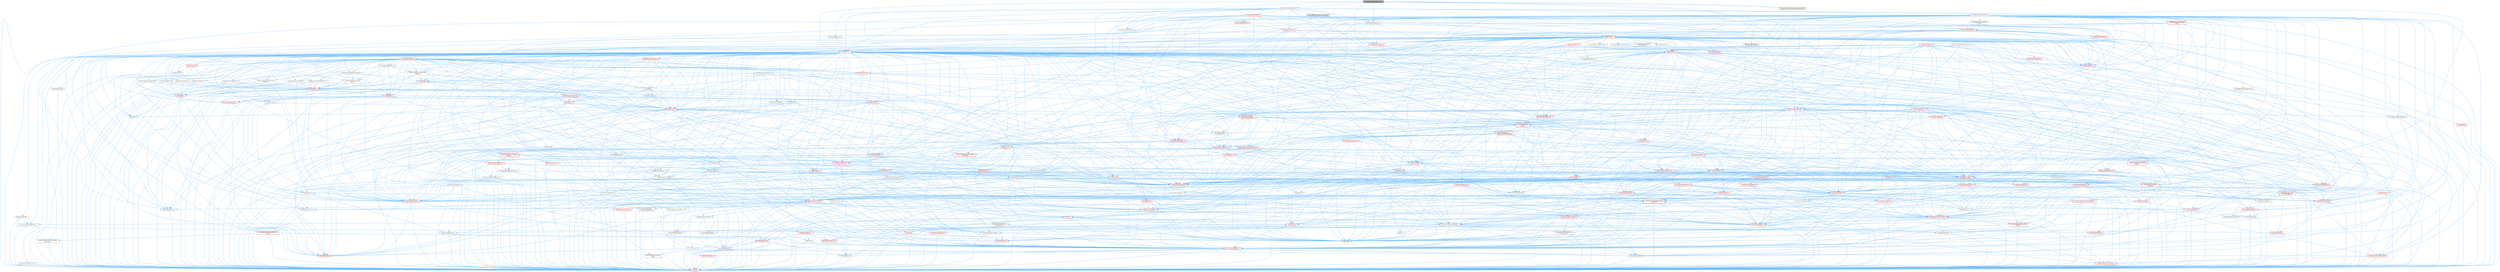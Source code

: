 digraph "BlueprintAssetNodeSpawner.h"
{
 // INTERACTIVE_SVG=YES
 // LATEX_PDF_SIZE
  bgcolor="transparent";
  edge [fontname=Helvetica,fontsize=10,labelfontname=Helvetica,labelfontsize=10];
  node [fontname=Helvetica,fontsize=10,shape=box,height=0.2,width=0.4];
  Node1 [id="Node000001",label="BlueprintAssetNodeSpawner.h",height=0.2,width=0.4,color="gray40", fillcolor="grey60", style="filled", fontcolor="black",tooltip=" "];
  Node1 -> Node2 [id="edge1_Node000001_Node000002",color="steelblue1",style="solid",tooltip=" "];
  Node2 [id="Node000002",label="AssetRegistry/AssetData.h",height=0.2,width=0.4,color="grey40", fillcolor="white", style="filled",URL="$d9/d19/AssetData_8h.html",tooltip=" "];
  Node2 -> Node3 [id="edge2_Node000002_Node000003",color="steelblue1",style="solid",tooltip=" "];
  Node3 [id="Node000003",label="AssetRegistry/AssetBundle\lData.h",height=0.2,width=0.4,color="red", fillcolor="#FFF0F0", style="filled",URL="$df/d47/AssetBundleData_8h.html",tooltip=" "];
  Node3 -> Node4 [id="edge3_Node000003_Node000004",color="steelblue1",style="solid",tooltip=" "];
  Node4 [id="Node000004",label="Containers/Array.h",height=0.2,width=0.4,color="red", fillcolor="#FFF0F0", style="filled",URL="$df/dd0/Array_8h.html",tooltip=" "];
  Node4 -> Node5 [id="edge4_Node000004_Node000005",color="steelblue1",style="solid",tooltip=" "];
  Node5 [id="Node000005",label="CoreTypes.h",height=0.2,width=0.4,color="red", fillcolor="#FFF0F0", style="filled",URL="$dc/dec/CoreTypes_8h.html",tooltip=" "];
  Node4 -> Node19 [id="edge5_Node000004_Node000019",color="steelblue1",style="solid",tooltip=" "];
  Node19 [id="Node000019",label="Misc/AssertionMacros.h",height=0.2,width=0.4,color="red", fillcolor="#FFF0F0", style="filled",URL="$d0/dfa/AssertionMacros_8h.html",tooltip=" "];
  Node19 -> Node5 [id="edge6_Node000019_Node000005",color="steelblue1",style="solid",tooltip=" "];
  Node19 -> Node20 [id="edge7_Node000019_Node000020",color="steelblue1",style="solid",tooltip=" "];
  Node20 [id="Node000020",label="HAL/PlatformMisc.h",height=0.2,width=0.4,color="red", fillcolor="#FFF0F0", style="filled",URL="$d0/df5/PlatformMisc_8h.html",tooltip=" "];
  Node20 -> Node5 [id="edge8_Node000020_Node000005",color="steelblue1",style="solid",tooltip=" "];
  Node19 -> Node56 [id="edge9_Node000019_Node000056",color="steelblue1",style="solid",tooltip=" "];
  Node56 [id="Node000056",label="Templates/EnableIf.h",height=0.2,width=0.4,color="grey40", fillcolor="white", style="filled",URL="$d7/d60/EnableIf_8h.html",tooltip=" "];
  Node56 -> Node5 [id="edge10_Node000056_Node000005",color="steelblue1",style="solid",tooltip=" "];
  Node19 -> Node62 [id="edge11_Node000019_Node000062",color="steelblue1",style="solid",tooltip=" "];
  Node62 [id="Node000062",label="Misc/VarArgs.h",height=0.2,width=0.4,color="grey40", fillcolor="white", style="filled",URL="$d5/d6f/VarArgs_8h.html",tooltip=" "];
  Node62 -> Node5 [id="edge12_Node000062_Node000005",color="steelblue1",style="solid",tooltip=" "];
  Node4 -> Node74 [id="edge13_Node000004_Node000074",color="steelblue1",style="solid",tooltip=" "];
  Node74 [id="Node000074",label="HAL/UnrealMemory.h",height=0.2,width=0.4,color="red", fillcolor="#FFF0F0", style="filled",URL="$d9/d96/UnrealMemory_8h.html",tooltip=" "];
  Node74 -> Node5 [id="edge14_Node000074_Node000005",color="steelblue1",style="solid",tooltip=" "];
  Node74 -> Node78 [id="edge15_Node000074_Node000078",color="steelblue1",style="solid",tooltip=" "];
  Node78 [id="Node000078",label="HAL/MemoryBase.h",height=0.2,width=0.4,color="red", fillcolor="#FFF0F0", style="filled",URL="$d6/d9f/MemoryBase_8h.html",tooltip=" "];
  Node78 -> Node5 [id="edge16_Node000078_Node000005",color="steelblue1",style="solid",tooltip=" "];
  Node78 -> Node49 [id="edge17_Node000078_Node000049",color="steelblue1",style="solid",tooltip=" "];
  Node49 [id="Node000049",label="HAL/PlatformAtomics.h",height=0.2,width=0.4,color="red", fillcolor="#FFF0F0", style="filled",URL="$d3/d36/PlatformAtomics_8h.html",tooltip=" "];
  Node49 -> Node5 [id="edge18_Node000049_Node000005",color="steelblue1",style="solid",tooltip=" "];
  Node78 -> Node32 [id="edge19_Node000078_Node000032",color="steelblue1",style="solid",tooltip=" "];
  Node32 [id="Node000032",label="HAL/PlatformCrt.h",height=0.2,width=0.4,color="red", fillcolor="#FFF0F0", style="filled",URL="$d8/d75/PlatformCrt_8h.html",tooltip=" "];
  Node78 -> Node79 [id="edge20_Node000078_Node000079",color="steelblue1",style="solid",tooltip=" "];
  Node79 [id="Node000079",label="Misc/Exec.h",height=0.2,width=0.4,color="grey40", fillcolor="white", style="filled",URL="$de/ddb/Exec_8h.html",tooltip=" "];
  Node79 -> Node5 [id="edge21_Node000079_Node000005",color="steelblue1",style="solid",tooltip=" "];
  Node79 -> Node19 [id="edge22_Node000079_Node000019",color="steelblue1",style="solid",tooltip=" "];
  Node78 -> Node80 [id="edge23_Node000078_Node000080",color="steelblue1",style="solid",tooltip=" "];
  Node80 [id="Node000080",label="Misc/OutputDevice.h",height=0.2,width=0.4,color="red", fillcolor="#FFF0F0", style="filled",URL="$d7/d32/OutputDevice_8h.html",tooltip=" "];
  Node80 -> Node27 [id="edge24_Node000080_Node000027",color="steelblue1",style="solid",tooltip=" "];
  Node27 [id="Node000027",label="CoreFwd.h",height=0.2,width=0.4,color="grey40", fillcolor="white", style="filled",URL="$d1/d1e/CoreFwd_8h.html",tooltip=" "];
  Node27 -> Node5 [id="edge25_Node000027_Node000005",color="steelblue1",style="solid",tooltip=" "];
  Node27 -> Node28 [id="edge26_Node000027_Node000028",color="steelblue1",style="solid",tooltip=" "];
  Node28 [id="Node000028",label="Containers/ContainersFwd.h",height=0.2,width=0.4,color="red", fillcolor="#FFF0F0", style="filled",URL="$d4/d0a/ContainersFwd_8h.html",tooltip=" "];
  Node28 -> Node5 [id="edge27_Node000028_Node000005",color="steelblue1",style="solid",tooltip=" "];
  Node28 -> Node25 [id="edge28_Node000028_Node000025",color="steelblue1",style="solid",tooltip=" "];
  Node25 [id="Node000025",label="Traits/IsContiguousContainer.h",height=0.2,width=0.4,color="red", fillcolor="#FFF0F0", style="filled",URL="$d5/d3c/IsContiguousContainer_8h.html",tooltip=" "];
  Node25 -> Node5 [id="edge29_Node000025_Node000005",color="steelblue1",style="solid",tooltip=" "];
  Node27 -> Node29 [id="edge30_Node000027_Node000029",color="steelblue1",style="solid",tooltip=" "];
  Node29 [id="Node000029",label="Math/MathFwd.h",height=0.2,width=0.4,color="red", fillcolor="#FFF0F0", style="filled",URL="$d2/d10/MathFwd_8h.html",tooltip=" "];
  Node27 -> Node30 [id="edge31_Node000027_Node000030",color="steelblue1",style="solid",tooltip=" "];
  Node30 [id="Node000030",label="UObject/UObjectHierarchy\lFwd.h",height=0.2,width=0.4,color="grey40", fillcolor="white", style="filled",URL="$d3/d13/UObjectHierarchyFwd_8h.html",tooltip=" "];
  Node80 -> Node5 [id="edge32_Node000080_Node000005",color="steelblue1",style="solid",tooltip=" "];
  Node80 -> Node81 [id="edge33_Node000080_Node000081",color="steelblue1",style="solid",tooltip=" "];
  Node81 [id="Node000081",label="Logging/LogVerbosity.h",height=0.2,width=0.4,color="grey40", fillcolor="white", style="filled",URL="$d2/d8f/LogVerbosity_8h.html",tooltip=" "];
  Node81 -> Node5 [id="edge34_Node000081_Node000005",color="steelblue1",style="solid",tooltip=" "];
  Node80 -> Node62 [id="edge35_Node000080_Node000062",color="steelblue1",style="solid",tooltip=" "];
  Node74 -> Node91 [id="edge36_Node000074_Node000091",color="steelblue1",style="solid",tooltip=" "];
  Node91 [id="Node000091",label="HAL/PlatformMemory.h",height=0.2,width=0.4,color="red", fillcolor="#FFF0F0", style="filled",URL="$de/d68/PlatformMemory_8h.html",tooltip=" "];
  Node91 -> Node5 [id="edge37_Node000091_Node000005",color="steelblue1",style="solid",tooltip=" "];
  Node74 -> Node94 [id="edge38_Node000074_Node000094",color="steelblue1",style="solid",tooltip=" "];
  Node94 [id="Node000094",label="Templates/IsPointer.h",height=0.2,width=0.4,color="grey40", fillcolor="white", style="filled",URL="$d7/d05/IsPointer_8h.html",tooltip=" "];
  Node94 -> Node5 [id="edge39_Node000094_Node000005",color="steelblue1",style="solid",tooltip=" "];
  Node4 -> Node95 [id="edge40_Node000004_Node000095",color="steelblue1",style="solid",tooltip=" "];
  Node95 [id="Node000095",label="Templates/UnrealTypeTraits.h",height=0.2,width=0.4,color="grey40", fillcolor="white", style="filled",URL="$d2/d2d/UnrealTypeTraits_8h.html",tooltip=" "];
  Node95 -> Node5 [id="edge41_Node000095_Node000005",color="steelblue1",style="solid",tooltip=" "];
  Node95 -> Node94 [id="edge42_Node000095_Node000094",color="steelblue1",style="solid",tooltip=" "];
  Node95 -> Node19 [id="edge43_Node000095_Node000019",color="steelblue1",style="solid",tooltip=" "];
  Node95 -> Node87 [id="edge44_Node000095_Node000087",color="steelblue1",style="solid",tooltip=" "];
  Node87 [id="Node000087",label="Templates/AndOrNot.h",height=0.2,width=0.4,color="grey40", fillcolor="white", style="filled",URL="$db/d0a/AndOrNot_8h.html",tooltip=" "];
  Node87 -> Node5 [id="edge45_Node000087_Node000005",color="steelblue1",style="solid",tooltip=" "];
  Node95 -> Node56 [id="edge46_Node000095_Node000056",color="steelblue1",style="solid",tooltip=" "];
  Node95 -> Node96 [id="edge47_Node000095_Node000096",color="steelblue1",style="solid",tooltip=" "];
  Node96 [id="Node000096",label="Templates/IsArithmetic.h",height=0.2,width=0.4,color="grey40", fillcolor="white", style="filled",URL="$d2/d5d/IsArithmetic_8h.html",tooltip=" "];
  Node96 -> Node5 [id="edge48_Node000096_Node000005",color="steelblue1",style="solid",tooltip=" "];
  Node95 -> Node59 [id="edge49_Node000095_Node000059",color="steelblue1",style="solid",tooltip=" "];
  Node59 [id="Node000059",label="IsEnum.h",height=0.2,width=0.4,color="grey40", fillcolor="white", style="filled",URL="$d4/de5/IsEnum_8h.html",tooltip=" "];
  Node95 -> Node97 [id="edge50_Node000095_Node000097",color="steelblue1",style="solid",tooltip=" "];
  Node97 [id="Node000097",label="Templates/Models.h",height=0.2,width=0.4,color="red", fillcolor="#FFF0F0", style="filled",URL="$d3/d0c/Models_8h.html",tooltip=" "];
  Node95 -> Node98 [id="edge51_Node000095_Node000098",color="steelblue1",style="solid",tooltip=" "];
  Node98 [id="Node000098",label="Templates/IsPODType.h",height=0.2,width=0.4,color="grey40", fillcolor="white", style="filled",URL="$d7/db1/IsPODType_8h.html",tooltip=" "];
  Node98 -> Node5 [id="edge52_Node000098_Node000005",color="steelblue1",style="solid",tooltip=" "];
  Node95 -> Node99 [id="edge53_Node000095_Node000099",color="steelblue1",style="solid",tooltip=" "];
  Node99 [id="Node000099",label="Templates/IsUECoreType.h",height=0.2,width=0.4,color="grey40", fillcolor="white", style="filled",URL="$d1/db8/IsUECoreType_8h.html",tooltip=" "];
  Node99 -> Node5 [id="edge54_Node000099_Node000005",color="steelblue1",style="solid",tooltip=" "];
  Node99 -> Node9 [id="edge55_Node000099_Node000009",color="steelblue1",style="solid",tooltip=" "];
  Node9 [id="Node000009",label="type_traits",height=0.2,width=0.4,color="grey60", fillcolor="#E0E0E0", style="filled",tooltip=" "];
  Node95 -> Node88 [id="edge56_Node000095_Node000088",color="steelblue1",style="solid",tooltip=" "];
  Node88 [id="Node000088",label="Templates/IsTriviallyCopy\lConstructible.h",height=0.2,width=0.4,color="grey40", fillcolor="white", style="filled",URL="$d3/d78/IsTriviallyCopyConstructible_8h.html",tooltip=" "];
  Node88 -> Node5 [id="edge57_Node000088_Node000005",color="steelblue1",style="solid",tooltip=" "];
  Node88 -> Node9 [id="edge58_Node000088_Node000009",color="steelblue1",style="solid",tooltip=" "];
  Node4 -> Node100 [id="edge59_Node000004_Node000100",color="steelblue1",style="solid",tooltip=" "];
  Node100 [id="Node000100",label="Templates/UnrealTemplate.h",height=0.2,width=0.4,color="red", fillcolor="#FFF0F0", style="filled",URL="$d4/d24/UnrealTemplate_8h.html",tooltip=" "];
  Node100 -> Node5 [id="edge60_Node000100_Node000005",color="steelblue1",style="solid",tooltip=" "];
  Node100 -> Node94 [id="edge61_Node000100_Node000094",color="steelblue1",style="solid",tooltip=" "];
  Node100 -> Node74 [id="edge62_Node000100_Node000074",color="steelblue1",style="solid",tooltip=" "];
  Node100 -> Node95 [id="edge63_Node000100_Node000095",color="steelblue1",style="solid",tooltip=" "];
  Node100 -> Node103 [id="edge64_Node000100_Node000103",color="steelblue1",style="solid",tooltip=" "];
  Node103 [id="Node000103",label="Templates/RemoveReference.h",height=0.2,width=0.4,color="grey40", fillcolor="white", style="filled",URL="$da/dbe/RemoveReference_8h.html",tooltip=" "];
  Node103 -> Node5 [id="edge65_Node000103_Node000005",color="steelblue1",style="solid",tooltip=" "];
  Node100 -> Node104 [id="edge66_Node000100_Node000104",color="steelblue1",style="solid",tooltip=" "];
  Node104 [id="Node000104",label="Templates/TypeCompatible\lBytes.h",height=0.2,width=0.4,color="red", fillcolor="#FFF0F0", style="filled",URL="$df/d0a/TypeCompatibleBytes_8h.html",tooltip=" "];
  Node104 -> Node5 [id="edge67_Node000104_Node000005",color="steelblue1",style="solid",tooltip=" "];
  Node104 -> Node9 [id="edge68_Node000104_Node000009",color="steelblue1",style="solid",tooltip=" "];
  Node100 -> Node25 [id="edge69_Node000100_Node000025",color="steelblue1",style="solid",tooltip=" "];
  Node100 -> Node9 [id="edge70_Node000100_Node000009",color="steelblue1",style="solid",tooltip=" "];
  Node4 -> Node107 [id="edge71_Node000004_Node000107",color="steelblue1",style="solid",tooltip=" "];
  Node107 [id="Node000107",label="Containers/ContainerAllocation\lPolicies.h",height=0.2,width=0.4,color="red", fillcolor="#FFF0F0", style="filled",URL="$d7/dff/ContainerAllocationPolicies_8h.html",tooltip=" "];
  Node107 -> Node5 [id="edge72_Node000107_Node000005",color="steelblue1",style="solid",tooltip=" "];
  Node107 -> Node107 [id="edge73_Node000107_Node000107",color="steelblue1",style="solid",tooltip=" "];
  Node107 -> Node109 [id="edge74_Node000107_Node000109",color="steelblue1",style="solid",tooltip=" "];
  Node109 [id="Node000109",label="HAL/PlatformMath.h",height=0.2,width=0.4,color="red", fillcolor="#FFF0F0", style="filled",URL="$dc/d53/PlatformMath_8h.html",tooltip=" "];
  Node109 -> Node5 [id="edge75_Node000109_Node000005",color="steelblue1",style="solid",tooltip=" "];
  Node107 -> Node74 [id="edge76_Node000107_Node000074",color="steelblue1",style="solid",tooltip=" "];
  Node107 -> Node42 [id="edge77_Node000107_Node000042",color="steelblue1",style="solid",tooltip=" "];
  Node42 [id="Node000042",label="Math/NumericLimits.h",height=0.2,width=0.4,color="grey40", fillcolor="white", style="filled",URL="$df/d1b/NumericLimits_8h.html",tooltip=" "];
  Node42 -> Node5 [id="edge78_Node000042_Node000005",color="steelblue1",style="solid",tooltip=" "];
  Node107 -> Node19 [id="edge79_Node000107_Node000019",color="steelblue1",style="solid",tooltip=" "];
  Node107 -> Node118 [id="edge80_Node000107_Node000118",color="steelblue1",style="solid",tooltip=" "];
  Node118 [id="Node000118",label="Templates/MemoryOps.h",height=0.2,width=0.4,color="red", fillcolor="#FFF0F0", style="filled",URL="$db/dea/MemoryOps_8h.html",tooltip=" "];
  Node118 -> Node5 [id="edge81_Node000118_Node000005",color="steelblue1",style="solid",tooltip=" "];
  Node118 -> Node74 [id="edge82_Node000118_Node000074",color="steelblue1",style="solid",tooltip=" "];
  Node118 -> Node89 [id="edge83_Node000118_Node000089",color="steelblue1",style="solid",tooltip=" "];
  Node89 [id="Node000089",label="Templates/IsTriviallyCopy\lAssignable.h",height=0.2,width=0.4,color="grey40", fillcolor="white", style="filled",URL="$d2/df2/IsTriviallyCopyAssignable_8h.html",tooltip=" "];
  Node89 -> Node5 [id="edge84_Node000089_Node000005",color="steelblue1",style="solid",tooltip=" "];
  Node89 -> Node9 [id="edge85_Node000089_Node000009",color="steelblue1",style="solid",tooltip=" "];
  Node118 -> Node88 [id="edge86_Node000118_Node000088",color="steelblue1",style="solid",tooltip=" "];
  Node118 -> Node95 [id="edge87_Node000118_Node000095",color="steelblue1",style="solid",tooltip=" "];
  Node118 -> Node9 [id="edge88_Node000118_Node000009",color="steelblue1",style="solid",tooltip=" "];
  Node107 -> Node104 [id="edge89_Node000107_Node000104",color="steelblue1",style="solid",tooltip=" "];
  Node107 -> Node9 [id="edge90_Node000107_Node000009",color="steelblue1",style="solid",tooltip=" "];
  Node4 -> Node120 [id="edge91_Node000004_Node000120",color="steelblue1",style="solid",tooltip=" "];
  Node120 [id="Node000120",label="Serialization/Archive.h",height=0.2,width=0.4,color="red", fillcolor="#FFF0F0", style="filled",URL="$d7/d3b/Archive_8h.html",tooltip=" "];
  Node120 -> Node27 [id="edge92_Node000120_Node000027",color="steelblue1",style="solid",tooltip=" "];
  Node120 -> Node5 [id="edge93_Node000120_Node000005",color="steelblue1",style="solid",tooltip=" "];
  Node120 -> Node121 [id="edge94_Node000120_Node000121",color="steelblue1",style="solid",tooltip=" "];
  Node121 [id="Node000121",label="HAL/PlatformProperties.h",height=0.2,width=0.4,color="red", fillcolor="#FFF0F0", style="filled",URL="$d9/db0/PlatformProperties_8h.html",tooltip=" "];
  Node121 -> Node5 [id="edge95_Node000121_Node000005",color="steelblue1",style="solid",tooltip=" "];
  Node120 -> Node124 [id="edge96_Node000120_Node000124",color="steelblue1",style="solid",tooltip=" "];
  Node124 [id="Node000124",label="Internationalization\l/TextNamespaceFwd.h",height=0.2,width=0.4,color="grey40", fillcolor="white", style="filled",URL="$d8/d97/TextNamespaceFwd_8h.html",tooltip=" "];
  Node124 -> Node5 [id="edge97_Node000124_Node000005",color="steelblue1",style="solid",tooltip=" "];
  Node120 -> Node29 [id="edge98_Node000120_Node000029",color="steelblue1",style="solid",tooltip=" "];
  Node120 -> Node19 [id="edge99_Node000120_Node000019",color="steelblue1",style="solid",tooltip=" "];
  Node120 -> Node125 [id="edge100_Node000120_Node000125",color="steelblue1",style="solid",tooltip=" "];
  Node125 [id="Node000125",label="Misc/EngineVersionBase.h",height=0.2,width=0.4,color="grey40", fillcolor="white", style="filled",URL="$d5/d2b/EngineVersionBase_8h.html",tooltip=" "];
  Node125 -> Node5 [id="edge101_Node000125_Node000005",color="steelblue1",style="solid",tooltip=" "];
  Node120 -> Node62 [id="edge102_Node000120_Node000062",color="steelblue1",style="solid",tooltip=" "];
  Node120 -> Node56 [id="edge103_Node000120_Node000056",color="steelblue1",style="solid",tooltip=" "];
  Node120 -> Node128 [id="edge104_Node000120_Node000128",color="steelblue1",style="solid",tooltip=" "];
  Node128 [id="Node000128",label="Templates/IsEnumClass.h",height=0.2,width=0.4,color="grey40", fillcolor="white", style="filled",URL="$d7/d15/IsEnumClass_8h.html",tooltip=" "];
  Node128 -> Node5 [id="edge105_Node000128_Node000005",color="steelblue1",style="solid",tooltip=" "];
  Node128 -> Node87 [id="edge106_Node000128_Node000087",color="steelblue1",style="solid",tooltip=" "];
  Node120 -> Node100 [id="edge107_Node000120_Node000100",color="steelblue1",style="solid",tooltip=" "];
  Node120 -> Node129 [id="edge108_Node000120_Node000129",color="steelblue1",style="solid",tooltip=" "];
  Node129 [id="Node000129",label="UObject/ObjectVersion.h",height=0.2,width=0.4,color="grey40", fillcolor="white", style="filled",URL="$da/d63/ObjectVersion_8h.html",tooltip=" "];
  Node129 -> Node5 [id="edge109_Node000129_Node000005",color="steelblue1",style="solid",tooltip=" "];
  Node4 -> Node157 [id="edge110_Node000004_Node000157",color="steelblue1",style="solid",tooltip=" "];
  Node157 [id="Node000157",label="Concepts/GetTypeHashable.h",height=0.2,width=0.4,color="grey40", fillcolor="white", style="filled",URL="$d3/da2/GetTypeHashable_8h.html",tooltip=" "];
  Node157 -> Node5 [id="edge111_Node000157_Node000005",color="steelblue1",style="solid",tooltip=" "];
  Node157 -> Node135 [id="edge112_Node000157_Node000135",color="steelblue1",style="solid",tooltip=" "];
  Node135 [id="Node000135",label="Templates/TypeHash.h",height=0.2,width=0.4,color="red", fillcolor="#FFF0F0", style="filled",URL="$d1/d62/TypeHash_8h.html",tooltip=" "];
  Node135 -> Node5 [id="edge113_Node000135_Node000005",color="steelblue1",style="solid",tooltip=" "];
  Node135 -> Node136 [id="edge114_Node000135_Node000136",color="steelblue1",style="solid",tooltip=" "];
  Node136 [id="Node000136",label="Misc/Crc.h",height=0.2,width=0.4,color="red", fillcolor="#FFF0F0", style="filled",URL="$d4/dd2/Crc_8h.html",tooltip=" "];
  Node136 -> Node5 [id="edge115_Node000136_Node000005",color="steelblue1",style="solid",tooltip=" "];
  Node136 -> Node76 [id="edge116_Node000136_Node000076",color="steelblue1",style="solid",tooltip=" "];
  Node76 [id="Node000076",label="HAL/PlatformString.h",height=0.2,width=0.4,color="red", fillcolor="#FFF0F0", style="filled",URL="$db/db5/PlatformString_8h.html",tooltip=" "];
  Node76 -> Node5 [id="edge117_Node000076_Node000005",color="steelblue1",style="solid",tooltip=" "];
  Node136 -> Node19 [id="edge118_Node000136_Node000019",color="steelblue1",style="solid",tooltip=" "];
  Node136 -> Node137 [id="edge119_Node000136_Node000137",color="steelblue1",style="solid",tooltip=" "];
  Node137 [id="Node000137",label="Misc/CString.h",height=0.2,width=0.4,color="red", fillcolor="#FFF0F0", style="filled",URL="$d2/d49/CString_8h.html",tooltip=" "];
  Node137 -> Node5 [id="edge120_Node000137_Node000005",color="steelblue1",style="solid",tooltip=" "];
  Node137 -> Node32 [id="edge121_Node000137_Node000032",color="steelblue1",style="solid",tooltip=" "];
  Node137 -> Node76 [id="edge122_Node000137_Node000076",color="steelblue1",style="solid",tooltip=" "];
  Node137 -> Node19 [id="edge123_Node000137_Node000019",color="steelblue1",style="solid",tooltip=" "];
  Node137 -> Node138 [id="edge124_Node000137_Node000138",color="steelblue1",style="solid",tooltip=" "];
  Node138 [id="Node000138",label="Misc/Char.h",height=0.2,width=0.4,color="red", fillcolor="#FFF0F0", style="filled",URL="$d0/d58/Char_8h.html",tooltip=" "];
  Node138 -> Node5 [id="edge125_Node000138_Node000005",color="steelblue1",style="solid",tooltip=" "];
  Node138 -> Node9 [id="edge126_Node000138_Node000009",color="steelblue1",style="solid",tooltip=" "];
  Node137 -> Node62 [id="edge127_Node000137_Node000062",color="steelblue1",style="solid",tooltip=" "];
  Node136 -> Node138 [id="edge128_Node000136_Node000138",color="steelblue1",style="solid",tooltip=" "];
  Node136 -> Node95 [id="edge129_Node000136_Node000095",color="steelblue1",style="solid",tooltip=" "];
  Node135 -> Node9 [id="edge130_Node000135_Node000009",color="steelblue1",style="solid",tooltip=" "];
  Node4 -> Node146 [id="edge131_Node000004_Node000146",color="steelblue1",style="solid",tooltip=" "];
  Node146 [id="Node000146",label="Templates/Invoke.h",height=0.2,width=0.4,color="red", fillcolor="#FFF0F0", style="filled",URL="$d7/deb/Invoke_8h.html",tooltip=" "];
  Node146 -> Node5 [id="edge132_Node000146_Node000005",color="steelblue1",style="solid",tooltip=" "];
  Node146 -> Node100 [id="edge133_Node000146_Node000100",color="steelblue1",style="solid",tooltip=" "];
  Node146 -> Node9 [id="edge134_Node000146_Node000009",color="steelblue1",style="solid",tooltip=" "];
  Node4 -> Node151 [id="edge135_Node000004_Node000151",color="steelblue1",style="solid",tooltip=" "];
  Node151 [id="Node000151",label="Templates/Less.h",height=0.2,width=0.4,color="grey40", fillcolor="white", style="filled",URL="$de/dc8/Less_8h.html",tooltip=" "];
  Node151 -> Node5 [id="edge136_Node000151_Node000005",color="steelblue1",style="solid",tooltip=" "];
  Node151 -> Node100 [id="edge137_Node000151_Node000100",color="steelblue1",style="solid",tooltip=" "];
  Node4 -> Node159 [id="edge138_Node000004_Node000159",color="steelblue1",style="solid",tooltip=" "];
  Node159 [id="Node000159",label="Templates/Sorting.h",height=0.2,width=0.4,color="red", fillcolor="#FFF0F0", style="filled",URL="$d3/d9e/Sorting_8h.html",tooltip=" "];
  Node159 -> Node5 [id="edge139_Node000159_Node000005",color="steelblue1",style="solid",tooltip=" "];
  Node159 -> Node109 [id="edge140_Node000159_Node000109",color="steelblue1",style="solid",tooltip=" "];
  Node159 -> Node151 [id="edge141_Node000159_Node000151",color="steelblue1",style="solid",tooltip=" "];
  Node4 -> Node163 [id="edge142_Node000004_Node000163",color="steelblue1",style="solid",tooltip=" "];
  Node163 [id="Node000163",label="Templates/AlignmentTemplates.h",height=0.2,width=0.4,color="red", fillcolor="#FFF0F0", style="filled",URL="$dd/d32/AlignmentTemplates_8h.html",tooltip=" "];
  Node163 -> Node5 [id="edge143_Node000163_Node000005",color="steelblue1",style="solid",tooltip=" "];
  Node163 -> Node94 [id="edge144_Node000163_Node000094",color="steelblue1",style="solid",tooltip=" "];
  Node4 -> Node9 [id="edge145_Node000004_Node000009",color="steelblue1",style="solid",tooltip=" "];
  Node3 -> Node164 [id="edge146_Node000003_Node000164",color="steelblue1",style="solid",tooltip=" "];
  Node164 [id="Node000164",label="Containers/UnrealString.h",height=0.2,width=0.4,color="red", fillcolor="#FFF0F0", style="filled",URL="$d5/dba/UnrealString_8h.html",tooltip=" "];
  Node3 -> Node5 [id="edge147_Node000003_Node000005",color="steelblue1",style="solid",tooltip=" "];
  Node3 -> Node19 [id="edge148_Node000003_Node000019",color="steelblue1",style="solid",tooltip=" "];
  Node3 -> Node168 [id="edge149_Node000003_Node000168",color="steelblue1",style="solid",tooltip=" "];
  Node168 [id="Node000168",label="UObject/Class.h",height=0.2,width=0.4,color="red", fillcolor="#FFF0F0", style="filled",URL="$d4/d05/Class_8h.html",tooltip=" "];
  Node168 -> Node157 [id="edge150_Node000168_Node000157",color="steelblue1",style="solid",tooltip=" "];
  Node168 -> Node132 [id="edge151_Node000168_Node000132",color="steelblue1",style="solid",tooltip=" "];
  Node132 [id="Node000132",label="Concepts/StaticClassProvider.h",height=0.2,width=0.4,color="grey40", fillcolor="white", style="filled",URL="$dd/d83/StaticClassProvider_8h.html",tooltip=" "];
  Node168 -> Node133 [id="edge152_Node000168_Node000133",color="steelblue1",style="solid",tooltip=" "];
  Node133 [id="Node000133",label="Concepts/StaticStructProvider.h",height=0.2,width=0.4,color="grey40", fillcolor="white", style="filled",URL="$d5/d77/StaticStructProvider_8h.html",tooltip=" "];
  Node168 -> Node169 [id="edge153_Node000168_Node000169",color="steelblue1",style="solid",tooltip=" "];
  Node169 [id="Node000169",label="Concepts/StructSerializable\lWithDefaults.h",height=0.2,width=0.4,color="grey40", fillcolor="white", style="filled",URL="$d5/ddc/StructSerializableWithDefaults_8h.html",tooltip=" "];
  Node168 -> Node4 [id="edge154_Node000168_Node000004",color="steelblue1",style="solid",tooltip=" "];
  Node168 -> Node134 [id="edge155_Node000168_Node000134",color="steelblue1",style="solid",tooltip=" "];
  Node134 [id="Node000134",label="Containers/EnumAsByte.h",height=0.2,width=0.4,color="grey40", fillcolor="white", style="filled",URL="$d6/d9a/EnumAsByte_8h.html",tooltip=" "];
  Node134 -> Node5 [id="edge156_Node000134_Node000005",color="steelblue1",style="solid",tooltip=" "];
  Node134 -> Node98 [id="edge157_Node000134_Node000098",color="steelblue1",style="solid",tooltip=" "];
  Node134 -> Node135 [id="edge158_Node000134_Node000135",color="steelblue1",style="solid",tooltip=" "];
  Node168 -> Node170 [id="edge159_Node000168_Node000170",color="steelblue1",style="solid",tooltip=" "];
  Node170 [id="Node000170",label="Containers/Map.h",height=0.2,width=0.4,color="red", fillcolor="#FFF0F0", style="filled",URL="$df/d79/Map_8h.html",tooltip=" "];
  Node170 -> Node5 [id="edge160_Node000170_Node000005",color="steelblue1",style="solid",tooltip=" "];
  Node170 -> Node171 [id="edge161_Node000170_Node000171",color="steelblue1",style="solid",tooltip=" "];
  Node171 [id="Node000171",label="Algo/Reverse.h",height=0.2,width=0.4,color="grey40", fillcolor="white", style="filled",URL="$d5/d93/Reverse_8h.html",tooltip=" "];
  Node171 -> Node5 [id="edge162_Node000171_Node000005",color="steelblue1",style="solid",tooltip=" "];
  Node171 -> Node100 [id="edge163_Node000171_Node000100",color="steelblue1",style="solid",tooltip=" "];
  Node170 -> Node172 [id="edge164_Node000170_Node000172",color="steelblue1",style="solid",tooltip=" "];
  Node172 [id="Node000172",label="Containers/Set.h",height=0.2,width=0.4,color="red", fillcolor="#FFF0F0", style="filled",URL="$d4/d45/Set_8h.html",tooltip=" "];
  Node172 -> Node107 [id="edge165_Node000172_Node000107",color="steelblue1",style="solid",tooltip=" "];
  Node172 -> Node174 [id="edge166_Node000172_Node000174",color="steelblue1",style="solid",tooltip=" "];
  Node174 [id="Node000174",label="Containers/SparseArray.h",height=0.2,width=0.4,color="red", fillcolor="#FFF0F0", style="filled",URL="$d5/dbf/SparseArray_8h.html",tooltip=" "];
  Node174 -> Node5 [id="edge167_Node000174_Node000005",color="steelblue1",style="solid",tooltip=" "];
  Node174 -> Node19 [id="edge168_Node000174_Node000019",color="steelblue1",style="solid",tooltip=" "];
  Node174 -> Node74 [id="edge169_Node000174_Node000074",color="steelblue1",style="solid",tooltip=" "];
  Node174 -> Node95 [id="edge170_Node000174_Node000095",color="steelblue1",style="solid",tooltip=" "];
  Node174 -> Node100 [id="edge171_Node000174_Node000100",color="steelblue1",style="solid",tooltip=" "];
  Node174 -> Node107 [id="edge172_Node000174_Node000107",color="steelblue1",style="solid",tooltip=" "];
  Node174 -> Node151 [id="edge173_Node000174_Node000151",color="steelblue1",style="solid",tooltip=" "];
  Node174 -> Node4 [id="edge174_Node000174_Node000004",color="steelblue1",style="solid",tooltip=" "];
  Node174 -> Node162 [id="edge175_Node000174_Node000162",color="steelblue1",style="solid",tooltip=" "];
  Node162 [id="Node000162",label="Math/UnrealMathUtility.h",height=0.2,width=0.4,color="red", fillcolor="#FFF0F0", style="filled",URL="$db/db8/UnrealMathUtility_8h.html",tooltip=" "];
  Node162 -> Node5 [id="edge176_Node000162_Node000005",color="steelblue1",style="solid",tooltip=" "];
  Node162 -> Node19 [id="edge177_Node000162_Node000019",color="steelblue1",style="solid",tooltip=" "];
  Node162 -> Node109 [id="edge178_Node000162_Node000109",color="steelblue1",style="solid",tooltip=" "];
  Node162 -> Node29 [id="edge179_Node000162_Node000029",color="steelblue1",style="solid",tooltip=" "];
  Node174 -> Node175 [id="edge180_Node000174_Node000175",color="steelblue1",style="solid",tooltip=" "];
  Node175 [id="Node000175",label="Containers/ScriptArray.h",height=0.2,width=0.4,color="red", fillcolor="#FFF0F0", style="filled",URL="$dc/daf/ScriptArray_8h.html",tooltip=" "];
  Node175 -> Node5 [id="edge181_Node000175_Node000005",color="steelblue1",style="solid",tooltip=" "];
  Node175 -> Node19 [id="edge182_Node000175_Node000019",color="steelblue1",style="solid",tooltip=" "];
  Node175 -> Node74 [id="edge183_Node000175_Node000074",color="steelblue1",style="solid",tooltip=" "];
  Node175 -> Node107 [id="edge184_Node000175_Node000107",color="steelblue1",style="solid",tooltip=" "];
  Node175 -> Node4 [id="edge185_Node000175_Node000004",color="steelblue1",style="solid",tooltip=" "];
  Node174 -> Node176 [id="edge186_Node000174_Node000176",color="steelblue1",style="solid",tooltip=" "];
  Node176 [id="Node000176",label="Containers/BitArray.h",height=0.2,width=0.4,color="red", fillcolor="#FFF0F0", style="filled",URL="$d1/de4/BitArray_8h.html",tooltip=" "];
  Node176 -> Node107 [id="edge187_Node000176_Node000107",color="steelblue1",style="solid",tooltip=" "];
  Node176 -> Node5 [id="edge188_Node000176_Node000005",color="steelblue1",style="solid",tooltip=" "];
  Node176 -> Node49 [id="edge189_Node000176_Node000049",color="steelblue1",style="solid",tooltip=" "];
  Node176 -> Node74 [id="edge190_Node000176_Node000074",color="steelblue1",style="solid",tooltip=" "];
  Node176 -> Node162 [id="edge191_Node000176_Node000162",color="steelblue1",style="solid",tooltip=" "];
  Node176 -> Node19 [id="edge192_Node000176_Node000019",color="steelblue1",style="solid",tooltip=" "];
  Node176 -> Node44 [id="edge193_Node000176_Node000044",color="steelblue1",style="solid",tooltip=" "];
  Node44 [id="Node000044",label="Misc/EnumClassFlags.h",height=0.2,width=0.4,color="grey40", fillcolor="white", style="filled",URL="$d8/de7/EnumClassFlags_8h.html",tooltip=" "];
  Node176 -> Node120 [id="edge194_Node000176_Node000120",color="steelblue1",style="solid",tooltip=" "];
  Node176 -> Node56 [id="edge195_Node000176_Node000056",color="steelblue1",style="solid",tooltip=" "];
  Node176 -> Node146 [id="edge196_Node000176_Node000146",color="steelblue1",style="solid",tooltip=" "];
  Node176 -> Node100 [id="edge197_Node000176_Node000100",color="steelblue1",style="solid",tooltip=" "];
  Node176 -> Node95 [id="edge198_Node000176_Node000095",color="steelblue1",style="solid",tooltip=" "];
  Node174 -> Node177 [id="edge199_Node000174_Node000177",color="steelblue1",style="solid",tooltip=" "];
  Node177 [id="Node000177",label="Serialization/Structured\lArchive.h",height=0.2,width=0.4,color="red", fillcolor="#FFF0F0", style="filled",URL="$d9/d1e/StructuredArchive_8h.html",tooltip=" "];
  Node177 -> Node4 [id="edge200_Node000177_Node000004",color="steelblue1",style="solid",tooltip=" "];
  Node177 -> Node107 [id="edge201_Node000177_Node000107",color="steelblue1",style="solid",tooltip=" "];
  Node177 -> Node5 [id="edge202_Node000177_Node000005",color="steelblue1",style="solid",tooltip=" "];
  Node177 -> Node120 [id="edge203_Node000177_Node000120",color="steelblue1",style="solid",tooltip=" "];
  Node177 -> Node181 [id="edge204_Node000177_Node000181",color="steelblue1",style="solid",tooltip=" "];
  Node181 [id="Node000181",label="Serialization/Structured\lArchiveAdapters.h",height=0.2,width=0.4,color="red", fillcolor="#FFF0F0", style="filled",URL="$d3/de1/StructuredArchiveAdapters_8h.html",tooltip=" "];
  Node181 -> Node5 [id="edge205_Node000181_Node000005",color="steelblue1",style="solid",tooltip=" "];
  Node181 -> Node97 [id="edge206_Node000181_Node000097",color="steelblue1",style="solid",tooltip=" "];
  Node181 -> Node188 [id="edge207_Node000181_Node000188",color="steelblue1",style="solid",tooltip=" "];
  Node188 [id="Node000188",label="Templates/UniqueObj.h",height=0.2,width=0.4,color="grey40", fillcolor="white", style="filled",URL="$da/d95/UniqueObj_8h.html",tooltip=" "];
  Node188 -> Node5 [id="edge208_Node000188_Node000005",color="steelblue1",style="solid",tooltip=" "];
  Node188 -> Node189 [id="edge209_Node000188_Node000189",color="steelblue1",style="solid",tooltip=" "];
  Node189 [id="Node000189",label="Templates/UniquePtr.h",height=0.2,width=0.4,color="red", fillcolor="#FFF0F0", style="filled",URL="$de/d1a/UniquePtr_8h.html",tooltip=" "];
  Node189 -> Node5 [id="edge210_Node000189_Node000005",color="steelblue1",style="solid",tooltip=" "];
  Node189 -> Node100 [id="edge211_Node000189_Node000100",color="steelblue1",style="solid",tooltip=" "];
  Node189 -> Node190 [id="edge212_Node000189_Node000190",color="steelblue1",style="solid",tooltip=" "];
  Node190 [id="Node000190",label="Templates/IsArray.h",height=0.2,width=0.4,color="grey40", fillcolor="white", style="filled",URL="$d8/d8d/IsArray_8h.html",tooltip=" "];
  Node190 -> Node5 [id="edge213_Node000190_Node000005",color="steelblue1",style="solid",tooltip=" "];
  Node189 -> Node191 [id="edge214_Node000189_Node000191",color="steelblue1",style="solid",tooltip=" "];
  Node191 [id="Node000191",label="Templates/RemoveExtent.h",height=0.2,width=0.4,color="grey40", fillcolor="white", style="filled",URL="$dc/de9/RemoveExtent_8h.html",tooltip=" "];
  Node191 -> Node5 [id="edge215_Node000191_Node000005",color="steelblue1",style="solid",tooltip=" "];
  Node189 -> Node9 [id="edge216_Node000189_Node000009",color="steelblue1",style="solid",tooltip=" "];
  Node177 -> Node188 [id="edge217_Node000177_Node000188",color="steelblue1",style="solid",tooltip=" "];
  Node174 -> Node164 [id="edge218_Node000174_Node000164",color="steelblue1",style="solid",tooltip=" "];
  Node172 -> Node28 [id="edge219_Node000172_Node000028",color="steelblue1",style="solid",tooltip=" "];
  Node172 -> Node162 [id="edge220_Node000172_Node000162",color="steelblue1",style="solid",tooltip=" "];
  Node172 -> Node19 [id="edge221_Node000172_Node000019",color="steelblue1",style="solid",tooltip=" "];
  Node172 -> Node193 [id="edge222_Node000172_Node000193",color="steelblue1",style="solid",tooltip=" "];
  Node193 [id="Node000193",label="Misc/StructBuilder.h",height=0.2,width=0.4,color="grey40", fillcolor="white", style="filled",URL="$d9/db3/StructBuilder_8h.html",tooltip=" "];
  Node193 -> Node5 [id="edge223_Node000193_Node000005",color="steelblue1",style="solid",tooltip=" "];
  Node193 -> Node162 [id="edge224_Node000193_Node000162",color="steelblue1",style="solid",tooltip=" "];
  Node193 -> Node163 [id="edge225_Node000193_Node000163",color="steelblue1",style="solid",tooltip=" "];
  Node172 -> Node177 [id="edge226_Node000172_Node000177",color="steelblue1",style="solid",tooltip=" "];
  Node172 -> Node194 [id="edge227_Node000172_Node000194",color="steelblue1",style="solid",tooltip=" "];
  Node194 [id="Node000194",label="Templates/Function.h",height=0.2,width=0.4,color="red", fillcolor="#FFF0F0", style="filled",URL="$df/df5/Function_8h.html",tooltip=" "];
  Node194 -> Node5 [id="edge228_Node000194_Node000005",color="steelblue1",style="solid",tooltip=" "];
  Node194 -> Node19 [id="edge229_Node000194_Node000019",color="steelblue1",style="solid",tooltip=" "];
  Node194 -> Node74 [id="edge230_Node000194_Node000074",color="steelblue1",style="solid",tooltip=" "];
  Node194 -> Node95 [id="edge231_Node000194_Node000095",color="steelblue1",style="solid",tooltip=" "];
  Node194 -> Node146 [id="edge232_Node000194_Node000146",color="steelblue1",style="solid",tooltip=" "];
  Node194 -> Node100 [id="edge233_Node000194_Node000100",color="steelblue1",style="solid",tooltip=" "];
  Node194 -> Node162 [id="edge234_Node000194_Node000162",color="steelblue1",style="solid",tooltip=" "];
  Node194 -> Node9 [id="edge235_Node000194_Node000009",color="steelblue1",style="solid",tooltip=" "];
  Node172 -> Node159 [id="edge236_Node000172_Node000159",color="steelblue1",style="solid",tooltip=" "];
  Node172 -> Node135 [id="edge237_Node000172_Node000135",color="steelblue1",style="solid",tooltip=" "];
  Node172 -> Node100 [id="edge238_Node000172_Node000100",color="steelblue1",style="solid",tooltip=" "];
  Node172 -> Node9 [id="edge239_Node000172_Node000009",color="steelblue1",style="solid",tooltip=" "];
  Node170 -> Node164 [id="edge240_Node000170_Node000164",color="steelblue1",style="solid",tooltip=" "];
  Node170 -> Node19 [id="edge241_Node000170_Node000019",color="steelblue1",style="solid",tooltip=" "];
  Node170 -> Node193 [id="edge242_Node000170_Node000193",color="steelblue1",style="solid",tooltip=" "];
  Node170 -> Node194 [id="edge243_Node000170_Node000194",color="steelblue1",style="solid",tooltip=" "];
  Node170 -> Node159 [id="edge244_Node000170_Node000159",color="steelblue1",style="solid",tooltip=" "];
  Node170 -> Node197 [id="edge245_Node000170_Node000197",color="steelblue1",style="solid",tooltip=" "];
  Node197 [id="Node000197",label="Templates/Tuple.h",height=0.2,width=0.4,color="red", fillcolor="#FFF0F0", style="filled",URL="$d2/d4f/Tuple_8h.html",tooltip=" "];
  Node197 -> Node5 [id="edge246_Node000197_Node000005",color="steelblue1",style="solid",tooltip=" "];
  Node197 -> Node100 [id="edge247_Node000197_Node000100",color="steelblue1",style="solid",tooltip=" "];
  Node197 -> Node198 [id="edge248_Node000197_Node000198",color="steelblue1",style="solid",tooltip=" "];
  Node198 [id="Node000198",label="Delegates/IntegerSequence.h",height=0.2,width=0.4,color="grey40", fillcolor="white", style="filled",URL="$d2/dcc/IntegerSequence_8h.html",tooltip=" "];
  Node198 -> Node5 [id="edge249_Node000198_Node000005",color="steelblue1",style="solid",tooltip=" "];
  Node197 -> Node146 [id="edge250_Node000197_Node000146",color="steelblue1",style="solid",tooltip=" "];
  Node197 -> Node177 [id="edge251_Node000197_Node000177",color="steelblue1",style="solid",tooltip=" "];
  Node197 -> Node135 [id="edge252_Node000197_Node000135",color="steelblue1",style="solid",tooltip=" "];
  Node197 -> Node9 [id="edge253_Node000197_Node000009",color="steelblue1",style="solid",tooltip=" "];
  Node170 -> Node100 [id="edge254_Node000170_Node000100",color="steelblue1",style="solid",tooltip=" "];
  Node170 -> Node95 [id="edge255_Node000170_Node000095",color="steelblue1",style="solid",tooltip=" "];
  Node170 -> Node9 [id="edge256_Node000170_Node000009",color="steelblue1",style="solid",tooltip=" "];
  Node168 -> Node172 [id="edge257_Node000168_Node000172",color="steelblue1",style="solid",tooltip=" "];
  Node168 -> Node22 [id="edge258_Node000168_Node000022",color="steelblue1",style="solid",tooltip=" "];
  Node22 [id="Node000022",label="Containers/StringFwd.h",height=0.2,width=0.4,color="red", fillcolor="#FFF0F0", style="filled",URL="$df/d37/StringFwd_8h.html",tooltip=" "];
  Node22 -> Node5 [id="edge259_Node000022_Node000005",color="steelblue1",style="solid",tooltip=" "];
  Node22 -> Node25 [id="edge260_Node000022_Node000025",color="steelblue1",style="solid",tooltip=" "];
  Node168 -> Node164 [id="edge261_Node000168_Node000164",color="steelblue1",style="solid",tooltip=" "];
  Node168 -> Node5 [id="edge262_Node000168_Node000005",color="steelblue1",style="solid",tooltip=" "];
  Node168 -> Node200 [id="edge263_Node000168_Node000200",color="steelblue1",style="solid",tooltip=" "];
  Node200 [id="Node000200",label="Async/Mutex.h",height=0.2,width=0.4,color="red", fillcolor="#FFF0F0", style="filled",URL="$de/db1/Mutex_8h.html",tooltip=" "];
  Node200 -> Node5 [id="edge264_Node000200_Node000005",color="steelblue1",style="solid",tooltip=" "];
  Node168 -> Node202 [id="edge265_Node000168_Node000202",color="steelblue1",style="solid",tooltip=" "];
  Node202 [id="Node000202",label="Async/UniqueLock.h",height=0.2,width=0.4,color="red", fillcolor="#FFF0F0", style="filled",URL="$da/dc6/UniqueLock_8h.html",tooltip=" "];
  Node202 -> Node19 [id="edge266_Node000202_Node000019",color="steelblue1",style="solid",tooltip=" "];
  Node168 -> Node203 [id="edge267_Node000168_Node000203",color="steelblue1",style="solid",tooltip=" "];
  Node203 [id="Node000203",label="HAL/CriticalSection.h",height=0.2,width=0.4,color="red", fillcolor="#FFF0F0", style="filled",URL="$d6/d90/CriticalSection_8h.html",tooltip=" "];
  Node168 -> Node32 [id="edge268_Node000168_Node000032",color="steelblue1",style="solid",tooltip=" "];
  Node168 -> Node74 [id="edge269_Node000168_Node000074",color="steelblue1",style="solid",tooltip=" "];
  Node168 -> Node206 [id="edge270_Node000168_Node000206",color="steelblue1",style="solid",tooltip=" "];
  Node206 [id="Node000206",label="Internationalization\l/Text.h",height=0.2,width=0.4,color="red", fillcolor="#FFF0F0", style="filled",URL="$d6/d35/Text_8h.html",tooltip=" "];
  Node206 -> Node5 [id="edge271_Node000206_Node000005",color="steelblue1",style="solid",tooltip=" "];
  Node206 -> Node49 [id="edge272_Node000206_Node000049",color="steelblue1",style="solid",tooltip=" "];
  Node206 -> Node19 [id="edge273_Node000206_Node000019",color="steelblue1",style="solid",tooltip=" "];
  Node206 -> Node44 [id="edge274_Node000206_Node000044",color="steelblue1",style="solid",tooltip=" "];
  Node206 -> Node95 [id="edge275_Node000206_Node000095",color="steelblue1",style="solid",tooltip=" "];
  Node206 -> Node4 [id="edge276_Node000206_Node000004",color="steelblue1",style="solid",tooltip=" "];
  Node206 -> Node164 [id="edge277_Node000206_Node000164",color="steelblue1",style="solid",tooltip=" "];
  Node206 -> Node134 [id="edge278_Node000206_Node000134",color="steelblue1",style="solid",tooltip=" "];
  Node206 -> Node218 [id="edge279_Node000206_Node000218",color="steelblue1",style="solid",tooltip=" "];
  Node218 [id="Node000218",label="Templates/SharedPointer.h",height=0.2,width=0.4,color="red", fillcolor="#FFF0F0", style="filled",URL="$d2/d17/SharedPointer_8h.html",tooltip=" "];
  Node218 -> Node5 [id="edge280_Node000218_Node000005",color="steelblue1",style="solid",tooltip=" "];
  Node218 -> Node219 [id="edge281_Node000218_Node000219",color="steelblue1",style="solid",tooltip=" "];
  Node219 [id="Node000219",label="Templates/PointerIsConvertible\lFromTo.h",height=0.2,width=0.4,color="red", fillcolor="#FFF0F0", style="filled",URL="$d6/d65/PointerIsConvertibleFromTo_8h.html",tooltip=" "];
  Node219 -> Node5 [id="edge282_Node000219_Node000005",color="steelblue1",style="solid",tooltip=" "];
  Node219 -> Node9 [id="edge283_Node000219_Node000009",color="steelblue1",style="solid",tooltip=" "];
  Node218 -> Node19 [id="edge284_Node000218_Node000019",color="steelblue1",style="solid",tooltip=" "];
  Node218 -> Node74 [id="edge285_Node000218_Node000074",color="steelblue1",style="solid",tooltip=" "];
  Node218 -> Node4 [id="edge286_Node000218_Node000004",color="steelblue1",style="solid",tooltip=" "];
  Node218 -> Node170 [id="edge287_Node000218_Node000170",color="steelblue1",style="solid",tooltip=" "];
  Node218 -> Node220 [id="edge288_Node000218_Node000220",color="steelblue1",style="solid",tooltip=" "];
  Node220 [id="Node000220",label="CoreGlobals.h",height=0.2,width=0.4,color="red", fillcolor="#FFF0F0", style="filled",URL="$d5/d8c/CoreGlobals_8h.html",tooltip=" "];
  Node220 -> Node164 [id="edge289_Node000220_Node000164",color="steelblue1",style="solid",tooltip=" "];
  Node220 -> Node5 [id="edge290_Node000220_Node000005",color="steelblue1",style="solid",tooltip=" "];
  Node220 -> Node221 [id="edge291_Node000220_Node000221",color="steelblue1",style="solid",tooltip=" "];
  Node221 [id="Node000221",label="HAL/PlatformTLS.h",height=0.2,width=0.4,color="red", fillcolor="#FFF0F0", style="filled",URL="$d0/def/PlatformTLS_8h.html",tooltip=" "];
  Node221 -> Node5 [id="edge292_Node000221_Node000005",color="steelblue1",style="solid",tooltip=" "];
  Node220 -> Node224 [id="edge293_Node000220_Node000224",color="steelblue1",style="solid",tooltip=" "];
  Node224 [id="Node000224",label="Logging/LogMacros.h",height=0.2,width=0.4,color="red", fillcolor="#FFF0F0", style="filled",URL="$d0/d16/LogMacros_8h.html",tooltip=" "];
  Node224 -> Node164 [id="edge294_Node000224_Node000164",color="steelblue1",style="solid",tooltip=" "];
  Node224 -> Node5 [id="edge295_Node000224_Node000005",color="steelblue1",style="solid",tooltip=" "];
  Node224 -> Node225 [id="edge296_Node000224_Node000225",color="steelblue1",style="solid",tooltip=" "];
  Node225 [id="Node000225",label="Logging/LogCategory.h",height=0.2,width=0.4,color="grey40", fillcolor="white", style="filled",URL="$d9/d36/LogCategory_8h.html",tooltip=" "];
  Node225 -> Node5 [id="edge297_Node000225_Node000005",color="steelblue1",style="solid",tooltip=" "];
  Node225 -> Node81 [id="edge298_Node000225_Node000081",color="steelblue1",style="solid",tooltip=" "];
  Node225 -> Node208 [id="edge299_Node000225_Node000208",color="steelblue1",style="solid",tooltip=" "];
  Node208 [id="Node000208",label="UObject/NameTypes.h",height=0.2,width=0.4,color="red", fillcolor="#FFF0F0", style="filled",URL="$d6/d35/NameTypes_8h.html",tooltip=" "];
  Node208 -> Node5 [id="edge300_Node000208_Node000005",color="steelblue1",style="solid",tooltip=" "];
  Node208 -> Node19 [id="edge301_Node000208_Node000019",color="steelblue1",style="solid",tooltip=" "];
  Node208 -> Node74 [id="edge302_Node000208_Node000074",color="steelblue1",style="solid",tooltip=" "];
  Node208 -> Node95 [id="edge303_Node000208_Node000095",color="steelblue1",style="solid",tooltip=" "];
  Node208 -> Node100 [id="edge304_Node000208_Node000100",color="steelblue1",style="solid",tooltip=" "];
  Node208 -> Node164 [id="edge305_Node000208_Node000164",color="steelblue1",style="solid",tooltip=" "];
  Node208 -> Node203 [id="edge306_Node000208_Node000203",color="steelblue1",style="solid",tooltip=" "];
  Node208 -> Node209 [id="edge307_Node000208_Node000209",color="steelblue1",style="solid",tooltip=" "];
  Node209 [id="Node000209",label="Containers/StringConv.h",height=0.2,width=0.4,color="red", fillcolor="#FFF0F0", style="filled",URL="$d3/ddf/StringConv_8h.html",tooltip=" "];
  Node209 -> Node5 [id="edge308_Node000209_Node000005",color="steelblue1",style="solid",tooltip=" "];
  Node209 -> Node19 [id="edge309_Node000209_Node000019",color="steelblue1",style="solid",tooltip=" "];
  Node209 -> Node107 [id="edge310_Node000209_Node000107",color="steelblue1",style="solid",tooltip=" "];
  Node209 -> Node4 [id="edge311_Node000209_Node000004",color="steelblue1",style="solid",tooltip=" "];
  Node209 -> Node137 [id="edge312_Node000209_Node000137",color="steelblue1",style="solid",tooltip=" "];
  Node209 -> Node190 [id="edge313_Node000209_Node000190",color="steelblue1",style="solid",tooltip=" "];
  Node209 -> Node100 [id="edge314_Node000209_Node000100",color="steelblue1",style="solid",tooltip=" "];
  Node209 -> Node95 [id="edge315_Node000209_Node000095",color="steelblue1",style="solid",tooltip=" "];
  Node209 -> Node25 [id="edge316_Node000209_Node000025",color="steelblue1",style="solid",tooltip=" "];
  Node209 -> Node9 [id="edge317_Node000209_Node000009",color="steelblue1",style="solid",tooltip=" "];
  Node208 -> Node22 [id="edge318_Node000208_Node000022",color="steelblue1",style="solid",tooltip=" "];
  Node208 -> Node210 [id="edge319_Node000208_Node000210",color="steelblue1",style="solid",tooltip=" "];
  Node210 [id="Node000210",label="UObject/UnrealNames.h",height=0.2,width=0.4,color="red", fillcolor="#FFF0F0", style="filled",URL="$d8/db1/UnrealNames_8h.html",tooltip=" "];
  Node210 -> Node5 [id="edge320_Node000210_Node000005",color="steelblue1",style="solid",tooltip=" "];
  Node208 -> Node212 [id="edge321_Node000208_Node000212",color="steelblue1",style="solid",tooltip=" "];
  Node212 [id="Node000212",label="Misc/StringBuilder.h",height=0.2,width=0.4,color="red", fillcolor="#FFF0F0", style="filled",URL="$d4/d52/StringBuilder_8h.html",tooltip=" "];
  Node212 -> Node22 [id="edge322_Node000212_Node000022",color="steelblue1",style="solid",tooltip=" "];
  Node212 -> Node213 [id="edge323_Node000212_Node000213",color="steelblue1",style="solid",tooltip=" "];
  Node213 [id="Node000213",label="Containers/StringView.h",height=0.2,width=0.4,color="red", fillcolor="#FFF0F0", style="filled",URL="$dd/dea/StringView_8h.html",tooltip=" "];
  Node213 -> Node5 [id="edge324_Node000213_Node000005",color="steelblue1",style="solid",tooltip=" "];
  Node213 -> Node22 [id="edge325_Node000213_Node000022",color="steelblue1",style="solid",tooltip=" "];
  Node213 -> Node74 [id="edge326_Node000213_Node000074",color="steelblue1",style="solid",tooltip=" "];
  Node213 -> Node42 [id="edge327_Node000213_Node000042",color="steelblue1",style="solid",tooltip=" "];
  Node213 -> Node162 [id="edge328_Node000213_Node000162",color="steelblue1",style="solid",tooltip=" "];
  Node213 -> Node136 [id="edge329_Node000213_Node000136",color="steelblue1",style="solid",tooltip=" "];
  Node213 -> Node137 [id="edge330_Node000213_Node000137",color="steelblue1",style="solid",tooltip=" "];
  Node213 -> Node100 [id="edge331_Node000213_Node000100",color="steelblue1",style="solid",tooltip=" "];
  Node213 -> Node25 [id="edge332_Node000213_Node000025",color="steelblue1",style="solid",tooltip=" "];
  Node213 -> Node9 [id="edge333_Node000213_Node000009",color="steelblue1",style="solid",tooltip=" "];
  Node212 -> Node5 [id="edge334_Node000212_Node000005",color="steelblue1",style="solid",tooltip=" "];
  Node212 -> Node76 [id="edge335_Node000212_Node000076",color="steelblue1",style="solid",tooltip=" "];
  Node212 -> Node74 [id="edge336_Node000212_Node000074",color="steelblue1",style="solid",tooltip=" "];
  Node212 -> Node19 [id="edge337_Node000212_Node000019",color="steelblue1",style="solid",tooltip=" "];
  Node212 -> Node137 [id="edge338_Node000212_Node000137",color="steelblue1",style="solid",tooltip=" "];
  Node212 -> Node56 [id="edge339_Node000212_Node000056",color="steelblue1",style="solid",tooltip=" "];
  Node212 -> Node100 [id="edge340_Node000212_Node000100",color="steelblue1",style="solid",tooltip=" "];
  Node212 -> Node95 [id="edge341_Node000212_Node000095",color="steelblue1",style="solid",tooltip=" "];
  Node212 -> Node25 [id="edge342_Node000212_Node000025",color="steelblue1",style="solid",tooltip=" "];
  Node212 -> Node9 [id="edge343_Node000212_Node000009",color="steelblue1",style="solid",tooltip=" "];
  Node224 -> Node81 [id="edge344_Node000224_Node000081",color="steelblue1",style="solid",tooltip=" "];
  Node224 -> Node19 [id="edge345_Node000224_Node000019",color="steelblue1",style="solid",tooltip=" "];
  Node224 -> Node62 [id="edge346_Node000224_Node000062",color="steelblue1",style="solid",tooltip=" "];
  Node224 -> Node56 [id="edge347_Node000224_Node000056",color="steelblue1",style="solid",tooltip=" "];
  Node224 -> Node9 [id="edge348_Node000224_Node000009",color="steelblue1",style="solid",tooltip=" "];
  Node220 -> Node44 [id="edge349_Node000220_Node000044",color="steelblue1",style="solid",tooltip=" "];
  Node220 -> Node80 [id="edge350_Node000220_Node000080",color="steelblue1",style="solid",tooltip=" "];
  Node220 -> Node208 [id="edge351_Node000220_Node000208",color="steelblue1",style="solid",tooltip=" "];
  Node206 -> Node234 [id="edge352_Node000206_Node000234",color="steelblue1",style="solid",tooltip=" "];
  Node234 [id="Node000234",label="Internationalization\l/CulturePointer.h",height=0.2,width=0.4,color="grey40", fillcolor="white", style="filled",URL="$d6/dbe/CulturePointer_8h.html",tooltip=" "];
  Node234 -> Node5 [id="edge353_Node000234_Node000005",color="steelblue1",style="solid",tooltip=" "];
  Node234 -> Node218 [id="edge354_Node000234_Node000218",color="steelblue1",style="solid",tooltip=" "];
  Node206 -> Node236 [id="edge355_Node000206_Node000236",color="steelblue1",style="solid",tooltip=" "];
  Node236 [id="Node000236",label="Internationalization\l/TextLocalizationManager.h",height=0.2,width=0.4,color="red", fillcolor="#FFF0F0", style="filled",URL="$d5/d2e/TextLocalizationManager_8h.html",tooltip=" "];
  Node236 -> Node4 [id="edge356_Node000236_Node000004",color="steelblue1",style="solid",tooltip=" "];
  Node236 -> Node215 [id="edge357_Node000236_Node000215",color="steelblue1",style="solid",tooltip=" "];
  Node215 [id="Node000215",label="Containers/ArrayView.h",height=0.2,width=0.4,color="red", fillcolor="#FFF0F0", style="filled",URL="$d7/df4/ArrayView_8h.html",tooltip=" "];
  Node215 -> Node5 [id="edge358_Node000215_Node000005",color="steelblue1",style="solid",tooltip=" "];
  Node215 -> Node28 [id="edge359_Node000215_Node000028",color="steelblue1",style="solid",tooltip=" "];
  Node215 -> Node19 [id="edge360_Node000215_Node000019",color="steelblue1",style="solid",tooltip=" "];
  Node215 -> Node146 [id="edge361_Node000215_Node000146",color="steelblue1",style="solid",tooltip=" "];
  Node215 -> Node95 [id="edge362_Node000215_Node000095",color="steelblue1",style="solid",tooltip=" "];
  Node215 -> Node4 [id="edge363_Node000215_Node000004",color="steelblue1",style="solid",tooltip=" "];
  Node215 -> Node162 [id="edge364_Node000215_Node000162",color="steelblue1",style="solid",tooltip=" "];
  Node215 -> Node9 [id="edge365_Node000215_Node000009",color="steelblue1",style="solid",tooltip=" "];
  Node236 -> Node107 [id="edge366_Node000236_Node000107",color="steelblue1",style="solid",tooltip=" "];
  Node236 -> Node170 [id="edge367_Node000236_Node000170",color="steelblue1",style="solid",tooltip=" "];
  Node236 -> Node172 [id="edge368_Node000236_Node000172",color="steelblue1",style="solid",tooltip=" "];
  Node236 -> Node164 [id="edge369_Node000236_Node000164",color="steelblue1",style="solid",tooltip=" "];
  Node236 -> Node5 [id="edge370_Node000236_Node000005",color="steelblue1",style="solid",tooltip=" "];
  Node236 -> Node239 [id="edge371_Node000236_Node000239",color="steelblue1",style="solid",tooltip=" "];
  Node239 [id="Node000239",label="Delegates/Delegate.h",height=0.2,width=0.4,color="red", fillcolor="#FFF0F0", style="filled",URL="$d4/d80/Delegate_8h.html",tooltip=" "];
  Node239 -> Node5 [id="edge372_Node000239_Node000005",color="steelblue1",style="solid",tooltip=" "];
  Node239 -> Node19 [id="edge373_Node000239_Node000019",color="steelblue1",style="solid",tooltip=" "];
  Node239 -> Node208 [id="edge374_Node000239_Node000208",color="steelblue1",style="solid",tooltip=" "];
  Node239 -> Node218 [id="edge375_Node000239_Node000218",color="steelblue1",style="solid",tooltip=" "];
  Node239 -> Node240 [id="edge376_Node000239_Node000240",color="steelblue1",style="solid",tooltip=" "];
  Node240 [id="Node000240",label="UObject/WeakObjectPtrTemplates.h",height=0.2,width=0.4,color="red", fillcolor="#FFF0F0", style="filled",URL="$d8/d3b/WeakObjectPtrTemplates_8h.html",tooltip=" "];
  Node240 -> Node5 [id="edge377_Node000240_Node000005",color="steelblue1",style="solid",tooltip=" "];
  Node240 -> Node170 [id="edge378_Node000240_Node000170",color="steelblue1",style="solid",tooltip=" "];
  Node240 -> Node9 [id="edge379_Node000240_Node000009",color="steelblue1",style="solid",tooltip=" "];
  Node239 -> Node243 [id="edge380_Node000239_Node000243",color="steelblue1",style="solid",tooltip=" "];
  Node243 [id="Node000243",label="Delegates/MulticastDelegate\lBase.h",height=0.2,width=0.4,color="red", fillcolor="#FFF0F0", style="filled",URL="$db/d16/MulticastDelegateBase_8h.html",tooltip=" "];
  Node243 -> Node5 [id="edge381_Node000243_Node000005",color="steelblue1",style="solid",tooltip=" "];
  Node243 -> Node107 [id="edge382_Node000243_Node000107",color="steelblue1",style="solid",tooltip=" "];
  Node243 -> Node4 [id="edge383_Node000243_Node000004",color="steelblue1",style="solid",tooltip=" "];
  Node243 -> Node162 [id="edge384_Node000243_Node000162",color="steelblue1",style="solid",tooltip=" "];
  Node243 -> Node244 [id="edge385_Node000243_Node000244",color="steelblue1",style="solid",tooltip=" "];
  Node244 [id="Node000244",label="Delegates/IDelegateInstance.h",height=0.2,width=0.4,color="grey40", fillcolor="white", style="filled",URL="$d2/d10/IDelegateInstance_8h.html",tooltip=" "];
  Node244 -> Node5 [id="edge386_Node000244_Node000005",color="steelblue1",style="solid",tooltip=" "];
  Node244 -> Node135 [id="edge387_Node000244_Node000135",color="steelblue1",style="solid",tooltip=" "];
  Node244 -> Node208 [id="edge388_Node000244_Node000208",color="steelblue1",style="solid",tooltip=" "];
  Node244 -> Node245 [id="edge389_Node000244_Node000245",color="steelblue1",style="solid",tooltip=" "];
  Node245 [id="Node000245",label="Delegates/DelegateSettings.h",height=0.2,width=0.4,color="grey40", fillcolor="white", style="filled",URL="$d0/d97/DelegateSettings_8h.html",tooltip=" "];
  Node245 -> Node5 [id="edge390_Node000245_Node000005",color="steelblue1",style="solid",tooltip=" "];
  Node243 -> Node246 [id="edge391_Node000243_Node000246",color="steelblue1",style="solid",tooltip=" "];
  Node246 [id="Node000246",label="Delegates/DelegateBase.h",height=0.2,width=0.4,color="red", fillcolor="#FFF0F0", style="filled",URL="$da/d67/DelegateBase_8h.html",tooltip=" "];
  Node246 -> Node5 [id="edge392_Node000246_Node000005",color="steelblue1",style="solid",tooltip=" "];
  Node246 -> Node107 [id="edge393_Node000246_Node000107",color="steelblue1",style="solid",tooltip=" "];
  Node246 -> Node162 [id="edge394_Node000246_Node000162",color="steelblue1",style="solid",tooltip=" "];
  Node246 -> Node208 [id="edge395_Node000246_Node000208",color="steelblue1",style="solid",tooltip=" "];
  Node246 -> Node245 [id="edge396_Node000246_Node000245",color="steelblue1",style="solid",tooltip=" "];
  Node246 -> Node244 [id="edge397_Node000246_Node000244",color="steelblue1",style="solid",tooltip=" "];
  Node239 -> Node198 [id="edge398_Node000239_Node000198",color="steelblue1",style="solid",tooltip=" "];
  Node236 -> Node203 [id="edge399_Node000236_Node000203",color="steelblue1",style="solid",tooltip=" "];
  Node236 -> Node136 [id="edge400_Node000236_Node000136",color="steelblue1",style="solid",tooltip=" "];
  Node236 -> Node44 [id="edge401_Node000236_Node000044",color="steelblue1",style="solid",tooltip=" "];
  Node236 -> Node194 [id="edge402_Node000236_Node000194",color="steelblue1",style="solid",tooltip=" "];
  Node236 -> Node218 [id="edge403_Node000236_Node000218",color="steelblue1",style="solid",tooltip=" "];
  Node206 -> Node185 [id="edge404_Node000206_Node000185",color="steelblue1",style="solid",tooltip=" "];
  Node185 [id="Node000185",label="Misc/Optional.h",height=0.2,width=0.4,color="red", fillcolor="#FFF0F0", style="filled",URL="$d2/dae/Optional_8h.html",tooltip=" "];
  Node185 -> Node5 [id="edge405_Node000185_Node000005",color="steelblue1",style="solid",tooltip=" "];
  Node185 -> Node19 [id="edge406_Node000185_Node000019",color="steelblue1",style="solid",tooltip=" "];
  Node185 -> Node118 [id="edge407_Node000185_Node000118",color="steelblue1",style="solid",tooltip=" "];
  Node185 -> Node100 [id="edge408_Node000185_Node000100",color="steelblue1",style="solid",tooltip=" "];
  Node185 -> Node120 [id="edge409_Node000185_Node000120",color="steelblue1",style="solid",tooltip=" "];
  Node206 -> Node189 [id="edge410_Node000206_Node000189",color="steelblue1",style="solid",tooltip=" "];
  Node206 -> Node9 [id="edge411_Node000206_Node000009",color="steelblue1",style="solid",tooltip=" "];
  Node168 -> Node225 [id="edge412_Node000168_Node000225",color="steelblue1",style="solid",tooltip=" "];
  Node168 -> Node224 [id="edge413_Node000168_Node000224",color="steelblue1",style="solid",tooltip=" "];
  Node168 -> Node81 [id="edge414_Node000168_Node000081",color="steelblue1",style="solid",tooltip=" "];
  Node168 -> Node263 [id="edge415_Node000168_Node000263",color="steelblue1",style="solid",tooltip=" "];
  Node263 [id="Node000263",label="Math/Box2D.h",height=0.2,width=0.4,color="red", fillcolor="#FFF0F0", style="filled",URL="$d3/d1c/Box2D_8h.html",tooltip=" "];
  Node263 -> Node4 [id="edge416_Node000263_Node000004",color="steelblue1",style="solid",tooltip=" "];
  Node263 -> Node164 [id="edge417_Node000263_Node000164",color="steelblue1",style="solid",tooltip=" "];
  Node263 -> Node5 [id="edge418_Node000263_Node000005",color="steelblue1",style="solid",tooltip=" "];
  Node263 -> Node29 [id="edge419_Node000263_Node000029",color="steelblue1",style="solid",tooltip=" "];
  Node263 -> Node162 [id="edge420_Node000263_Node000162",color="steelblue1",style="solid",tooltip=" "];
  Node263 -> Node264 [id="edge421_Node000263_Node000264",color="steelblue1",style="solid",tooltip=" "];
  Node264 [id="Node000264",label="Math/Vector2D.h",height=0.2,width=0.4,color="red", fillcolor="#FFF0F0", style="filled",URL="$d3/db0/Vector2D_8h.html",tooltip=" "];
  Node264 -> Node5 [id="edge422_Node000264_Node000005",color="steelblue1",style="solid",tooltip=" "];
  Node264 -> Node29 [id="edge423_Node000264_Node000029",color="steelblue1",style="solid",tooltip=" "];
  Node264 -> Node19 [id="edge424_Node000264_Node000019",color="steelblue1",style="solid",tooltip=" "];
  Node264 -> Node136 [id="edge425_Node000264_Node000136",color="steelblue1",style="solid",tooltip=" "];
  Node264 -> Node162 [id="edge426_Node000264_Node000162",color="steelblue1",style="solid",tooltip=" "];
  Node264 -> Node164 [id="edge427_Node000264_Node000164",color="steelblue1",style="solid",tooltip=" "];
  Node264 -> Node265 [id="edge428_Node000264_Node000265",color="steelblue1",style="solid",tooltip=" "];
  Node265 [id="Node000265",label="Misc/Parse.h",height=0.2,width=0.4,color="red", fillcolor="#FFF0F0", style="filled",URL="$dc/d71/Parse_8h.html",tooltip=" "];
  Node265 -> Node22 [id="edge429_Node000265_Node000022",color="steelblue1",style="solid",tooltip=" "];
  Node265 -> Node164 [id="edge430_Node000265_Node000164",color="steelblue1",style="solid",tooltip=" "];
  Node265 -> Node5 [id="edge431_Node000265_Node000005",color="steelblue1",style="solid",tooltip=" "];
  Node265 -> Node32 [id="edge432_Node000265_Node000032",color="steelblue1",style="solid",tooltip=" "];
  Node265 -> Node44 [id="edge433_Node000265_Node000044",color="steelblue1",style="solid",tooltip=" "];
  Node265 -> Node194 [id="edge434_Node000265_Node000194",color="steelblue1",style="solid",tooltip=" "];
  Node264 -> Node270 [id="edge435_Node000264_Node000270",color="steelblue1",style="solid",tooltip=" "];
  Node270 [id="Node000270",label="Math/IntPoint.h",height=0.2,width=0.4,color="red", fillcolor="#FFF0F0", style="filled",URL="$d3/df7/IntPoint_8h.html",tooltip=" "];
  Node270 -> Node5 [id="edge436_Node000270_Node000005",color="steelblue1",style="solid",tooltip=" "];
  Node270 -> Node19 [id="edge437_Node000270_Node000019",color="steelblue1",style="solid",tooltip=" "];
  Node270 -> Node265 [id="edge438_Node000270_Node000265",color="steelblue1",style="solid",tooltip=" "];
  Node270 -> Node29 [id="edge439_Node000270_Node000029",color="steelblue1",style="solid",tooltip=" "];
  Node270 -> Node162 [id="edge440_Node000270_Node000162",color="steelblue1",style="solid",tooltip=" "];
  Node270 -> Node164 [id="edge441_Node000270_Node000164",color="steelblue1",style="solid",tooltip=" "];
  Node270 -> Node177 [id="edge442_Node000270_Node000177",color="steelblue1",style="solid",tooltip=" "];
  Node270 -> Node135 [id="edge443_Node000270_Node000135",color="steelblue1",style="solid",tooltip=" "];
  Node264 -> Node224 [id="edge444_Node000264_Node000224",color="steelblue1",style="solid",tooltip=" "];
  Node264 -> Node9 [id="edge445_Node000264_Node000009",color="steelblue1",style="solid",tooltip=" "];
  Node263 -> Node19 [id="edge446_Node000263_Node000019",color="steelblue1",style="solid",tooltip=" "];
  Node263 -> Node120 [id="edge447_Node000263_Node000120",color="steelblue1",style="solid",tooltip=" "];
  Node263 -> Node99 [id="edge448_Node000263_Node000099",color="steelblue1",style="solid",tooltip=" "];
  Node263 -> Node95 [id="edge449_Node000263_Node000095",color="steelblue1",style="solid",tooltip=" "];
  Node263 -> Node208 [id="edge450_Node000263_Node000208",color="steelblue1",style="solid",tooltip=" "];
  Node263 -> Node210 [id="edge451_Node000263_Node000210",color="steelblue1",style="solid",tooltip=" "];
  Node168 -> Node271 [id="edge452_Node000168_Node000271",color="steelblue1",style="solid",tooltip=" "];
  Node271 [id="Node000271",label="Math/InterpCurvePoint.h",height=0.2,width=0.4,color="grey40", fillcolor="white", style="filled",URL="$d7/db8/InterpCurvePoint_8h.html",tooltip=" "];
  Node271 -> Node5 [id="edge453_Node000271_Node000005",color="steelblue1",style="solid",tooltip=" "];
  Node271 -> Node74 [id="edge454_Node000271_Node000074",color="steelblue1",style="solid",tooltip=" "];
  Node271 -> Node162 [id="edge455_Node000271_Node000162",color="steelblue1",style="solid",tooltip=" "];
  Node271 -> Node272 [id="edge456_Node000271_Node000272",color="steelblue1",style="solid",tooltip=" "];
  Node272 [id="Node000272",label="Math/Color.h",height=0.2,width=0.4,color="red", fillcolor="#FFF0F0", style="filled",URL="$dd/dac/Color_8h.html",tooltip=" "];
  Node272 -> Node4 [id="edge457_Node000272_Node000004",color="steelblue1",style="solid",tooltip=" "];
  Node272 -> Node164 [id="edge458_Node000272_Node000164",color="steelblue1",style="solid",tooltip=" "];
  Node272 -> Node5 [id="edge459_Node000272_Node000005",color="steelblue1",style="solid",tooltip=" "];
  Node272 -> Node29 [id="edge460_Node000272_Node000029",color="steelblue1",style="solid",tooltip=" "];
  Node272 -> Node162 [id="edge461_Node000272_Node000162",color="steelblue1",style="solid",tooltip=" "];
  Node272 -> Node19 [id="edge462_Node000272_Node000019",color="steelblue1",style="solid",tooltip=" "];
  Node272 -> Node136 [id="edge463_Node000272_Node000136",color="steelblue1",style="solid",tooltip=" "];
  Node272 -> Node265 [id="edge464_Node000272_Node000265",color="steelblue1",style="solid",tooltip=" "];
  Node272 -> Node120 [id="edge465_Node000272_Node000120",color="steelblue1",style="solid",tooltip=" "];
  Node272 -> Node177 [id="edge466_Node000272_Node000177",color="steelblue1",style="solid",tooltip=" "];
  Node271 -> Node264 [id="edge467_Node000271_Node000264",color="steelblue1",style="solid",tooltip=" "];
  Node271 -> Node134 [id="edge468_Node000271_Node000134",color="steelblue1",style="solid",tooltip=" "];
  Node271 -> Node273 [id="edge469_Node000271_Node000273",color="steelblue1",style="solid",tooltip=" "];
  Node273 [id="Node000273",label="Math/Vector.h",height=0.2,width=0.4,color="red", fillcolor="#FFF0F0", style="filled",URL="$d6/dbe/Vector_8h.html",tooltip=" "];
  Node273 -> Node5 [id="edge470_Node000273_Node000005",color="steelblue1",style="solid",tooltip=" "];
  Node273 -> Node19 [id="edge471_Node000273_Node000019",color="steelblue1",style="solid",tooltip=" "];
  Node273 -> Node29 [id="edge472_Node000273_Node000029",color="steelblue1",style="solid",tooltip=" "];
  Node273 -> Node42 [id="edge473_Node000273_Node000042",color="steelblue1",style="solid",tooltip=" "];
  Node273 -> Node136 [id="edge474_Node000273_Node000136",color="steelblue1",style="solid",tooltip=" "];
  Node273 -> Node162 [id="edge475_Node000273_Node000162",color="steelblue1",style="solid",tooltip=" "];
  Node273 -> Node164 [id="edge476_Node000273_Node000164",color="steelblue1",style="solid",tooltip=" "];
  Node273 -> Node265 [id="edge477_Node000273_Node000265",color="steelblue1",style="solid",tooltip=" "];
  Node273 -> Node272 [id="edge478_Node000273_Node000272",color="steelblue1",style="solid",tooltip=" "];
  Node273 -> Node270 [id="edge479_Node000273_Node000270",color="steelblue1",style="solid",tooltip=" "];
  Node273 -> Node224 [id="edge480_Node000273_Node000224",color="steelblue1",style="solid",tooltip=" "];
  Node273 -> Node264 [id="edge481_Node000273_Node000264",color="steelblue1",style="solid",tooltip=" "];
  Node273 -> Node275 [id="edge482_Node000273_Node000275",color="steelblue1",style="solid",tooltip=" "];
  Node275 [id="Node000275",label="Misc/ByteSwap.h",height=0.2,width=0.4,color="grey40", fillcolor="white", style="filled",URL="$dc/dd7/ByteSwap_8h.html",tooltip=" "];
  Node275 -> Node5 [id="edge483_Node000275_Node000005",color="steelblue1",style="solid",tooltip=" "];
  Node275 -> Node32 [id="edge484_Node000275_Node000032",color="steelblue1",style="solid",tooltip=" "];
  Node273 -> Node206 [id="edge485_Node000273_Node000206",color="steelblue1",style="solid",tooltip=" "];
  Node273 -> Node276 [id="edge486_Node000273_Node000276",color="steelblue1",style="solid",tooltip=" "];
  Node276 [id="Node000276",label="Internationalization\l/Internationalization.h",height=0.2,width=0.4,color="red", fillcolor="#FFF0F0", style="filled",URL="$da/de4/Internationalization_8h.html",tooltip=" "];
  Node276 -> Node4 [id="edge487_Node000276_Node000004",color="steelblue1",style="solid",tooltip=" "];
  Node276 -> Node164 [id="edge488_Node000276_Node000164",color="steelblue1",style="solid",tooltip=" "];
  Node276 -> Node5 [id="edge489_Node000276_Node000005",color="steelblue1",style="solid",tooltip=" "];
  Node276 -> Node239 [id="edge490_Node000276_Node000239",color="steelblue1",style="solid",tooltip=" "];
  Node276 -> Node234 [id="edge491_Node000276_Node000234",color="steelblue1",style="solid",tooltip=" "];
  Node276 -> Node206 [id="edge492_Node000276_Node000206",color="steelblue1",style="solid",tooltip=" "];
  Node276 -> Node218 [id="edge493_Node000276_Node000218",color="steelblue1",style="solid",tooltip=" "];
  Node276 -> Node197 [id="edge494_Node000276_Node000197",color="steelblue1",style="solid",tooltip=" "];
  Node276 -> Node188 [id="edge495_Node000276_Node000188",color="steelblue1",style="solid",tooltip=" "];
  Node276 -> Node208 [id="edge496_Node000276_Node000208",color="steelblue1",style="solid",tooltip=" "];
  Node273 -> Node277 [id="edge497_Node000273_Node000277",color="steelblue1",style="solid",tooltip=" "];
  Node277 [id="Node000277",label="Math/IntVector.h",height=0.2,width=0.4,color="red", fillcolor="#FFF0F0", style="filled",URL="$d7/d44/IntVector_8h.html",tooltip=" "];
  Node277 -> Node5 [id="edge498_Node000277_Node000005",color="steelblue1",style="solid",tooltip=" "];
  Node277 -> Node136 [id="edge499_Node000277_Node000136",color="steelblue1",style="solid",tooltip=" "];
  Node277 -> Node265 [id="edge500_Node000277_Node000265",color="steelblue1",style="solid",tooltip=" "];
  Node277 -> Node29 [id="edge501_Node000277_Node000029",color="steelblue1",style="solid",tooltip=" "];
  Node277 -> Node162 [id="edge502_Node000277_Node000162",color="steelblue1",style="solid",tooltip=" "];
  Node277 -> Node164 [id="edge503_Node000277_Node000164",color="steelblue1",style="solid",tooltip=" "];
  Node277 -> Node177 [id="edge504_Node000277_Node000177",color="steelblue1",style="solid",tooltip=" "];
  Node273 -> Node278 [id="edge505_Node000273_Node000278",color="steelblue1",style="solid",tooltip=" "];
  Node278 [id="Node000278",label="Math/Axis.h",height=0.2,width=0.4,color="grey40", fillcolor="white", style="filled",URL="$dd/dbb/Axis_8h.html",tooltip=" "];
  Node278 -> Node5 [id="edge506_Node000278_Node000005",color="steelblue1",style="solid",tooltip=" "];
  Node273 -> Node129 [id="edge507_Node000273_Node000129",color="steelblue1",style="solid",tooltip=" "];
  Node273 -> Node9 [id="edge508_Node000273_Node000009",color="steelblue1",style="solid",tooltip=" "];
  Node271 -> Node279 [id="edge509_Node000271_Node000279",color="steelblue1",style="solid",tooltip=" "];
  Node279 [id="Node000279",label="Math/Quat.h",height=0.2,width=0.4,color="red", fillcolor="#FFF0F0", style="filled",URL="$d9/de9/Quat_8h.html",tooltip=" "];
  Node279 -> Node5 [id="edge510_Node000279_Node000005",color="steelblue1",style="solid",tooltip=" "];
  Node279 -> Node19 [id="edge511_Node000279_Node000019",color="steelblue1",style="solid",tooltip=" "];
  Node279 -> Node162 [id="edge512_Node000279_Node000162",color="steelblue1",style="solid",tooltip=" "];
  Node279 -> Node164 [id="edge513_Node000279_Node000164",color="steelblue1",style="solid",tooltip=" "];
  Node279 -> Node224 [id="edge514_Node000279_Node000224",color="steelblue1",style="solid",tooltip=" "];
  Node279 -> Node29 [id="edge515_Node000279_Node000029",color="steelblue1",style="solid",tooltip=" "];
  Node279 -> Node273 [id="edge516_Node000279_Node000273",color="steelblue1",style="solid",tooltip=" "];
  Node279 -> Node280 [id="edge517_Node000279_Node000280",color="steelblue1",style="solid",tooltip=" "];
  Node280 [id="Node000280",label="Math/VectorRegister.h",height=0.2,width=0.4,color="red", fillcolor="#FFF0F0", style="filled",URL="$da/d8b/VectorRegister_8h.html",tooltip=" "];
  Node280 -> Node5 [id="edge518_Node000280_Node000005",color="steelblue1",style="solid",tooltip=" "];
  Node280 -> Node162 [id="edge519_Node000280_Node000162",color="steelblue1",style="solid",tooltip=" "];
  Node279 -> Node285 [id="edge520_Node000279_Node000285",color="steelblue1",style="solid",tooltip=" "];
  Node285 [id="Node000285",label="Math/Rotator.h",height=0.2,width=0.4,color="red", fillcolor="#FFF0F0", style="filled",URL="$d8/d3a/Rotator_8h.html",tooltip=" "];
  Node285 -> Node5 [id="edge521_Node000285_Node000005",color="steelblue1",style="solid",tooltip=" "];
  Node285 -> Node29 [id="edge522_Node000285_Node000029",color="steelblue1",style="solid",tooltip=" "];
  Node285 -> Node162 [id="edge523_Node000285_Node000162",color="steelblue1",style="solid",tooltip=" "];
  Node285 -> Node164 [id="edge524_Node000285_Node000164",color="steelblue1",style="solid",tooltip=" "];
  Node285 -> Node265 [id="edge525_Node000285_Node000265",color="steelblue1",style="solid",tooltip=" "];
  Node285 -> Node224 [id="edge526_Node000285_Node000224",color="steelblue1",style="solid",tooltip=" "];
  Node285 -> Node273 [id="edge527_Node000285_Node000273",color="steelblue1",style="solid",tooltip=" "];
  Node285 -> Node280 [id="edge528_Node000285_Node000280",color="steelblue1",style="solid",tooltip=" "];
  Node285 -> Node129 [id="edge529_Node000285_Node000129",color="steelblue1",style="solid",tooltip=" "];
  Node279 -> Node286 [id="edge530_Node000279_Node000286",color="steelblue1",style="solid",tooltip=" "];
  Node286 [id="Node000286",label="Math/Matrix.h",height=0.2,width=0.4,color="red", fillcolor="#FFF0F0", style="filled",URL="$d3/db1/Matrix_8h.html",tooltip=" "];
  Node286 -> Node5 [id="edge531_Node000286_Node000005",color="steelblue1",style="solid",tooltip=" "];
  Node286 -> Node74 [id="edge532_Node000286_Node000074",color="steelblue1",style="solid",tooltip=" "];
  Node286 -> Node162 [id="edge533_Node000286_Node000162",color="steelblue1",style="solid",tooltip=" "];
  Node286 -> Node164 [id="edge534_Node000286_Node000164",color="steelblue1",style="solid",tooltip=" "];
  Node286 -> Node29 [id="edge535_Node000286_Node000029",color="steelblue1",style="solid",tooltip=" "];
  Node286 -> Node273 [id="edge536_Node000286_Node000273",color="steelblue1",style="solid",tooltip=" "];
  Node286 -> Node287 [id="edge537_Node000286_Node000287",color="steelblue1",style="solid",tooltip=" "];
  Node287 [id="Node000287",label="Math/Vector4.h",height=0.2,width=0.4,color="red", fillcolor="#FFF0F0", style="filled",URL="$d7/d36/Vector4_8h.html",tooltip=" "];
  Node287 -> Node5 [id="edge538_Node000287_Node000005",color="steelblue1",style="solid",tooltip=" "];
  Node287 -> Node136 [id="edge539_Node000287_Node000136",color="steelblue1",style="solid",tooltip=" "];
  Node287 -> Node29 [id="edge540_Node000287_Node000029",color="steelblue1",style="solid",tooltip=" "];
  Node287 -> Node162 [id="edge541_Node000287_Node000162",color="steelblue1",style="solid",tooltip=" "];
  Node287 -> Node164 [id="edge542_Node000287_Node000164",color="steelblue1",style="solid",tooltip=" "];
  Node287 -> Node265 [id="edge543_Node000287_Node000265",color="steelblue1",style="solid",tooltip=" "];
  Node287 -> Node224 [id="edge544_Node000287_Node000224",color="steelblue1",style="solid",tooltip=" "];
  Node287 -> Node264 [id="edge545_Node000287_Node000264",color="steelblue1",style="solid",tooltip=" "];
  Node287 -> Node273 [id="edge546_Node000287_Node000273",color="steelblue1",style="solid",tooltip=" "];
  Node287 -> Node9 [id="edge547_Node000287_Node000009",color="steelblue1",style="solid",tooltip=" "];
  Node286 -> Node288 [id="edge548_Node000286_Node000288",color="steelblue1",style="solid",tooltip=" "];
  Node288 [id="Node000288",label="Math/Plane.h",height=0.2,width=0.4,color="red", fillcolor="#FFF0F0", style="filled",URL="$d8/d2f/Plane_8h.html",tooltip=" "];
  Node288 -> Node5 [id="edge549_Node000288_Node000005",color="steelblue1",style="solid",tooltip=" "];
  Node288 -> Node29 [id="edge550_Node000288_Node000029",color="steelblue1",style="solid",tooltip=" "];
  Node288 -> Node162 [id="edge551_Node000288_Node000162",color="steelblue1",style="solid",tooltip=" "];
  Node288 -> Node273 [id="edge552_Node000288_Node000273",color="steelblue1",style="solid",tooltip=" "];
  Node288 -> Node287 [id="edge553_Node000288_Node000287",color="steelblue1",style="solid",tooltip=" "];
  Node288 -> Node129 [id="edge554_Node000288_Node000129",color="steelblue1",style="solid",tooltip=" "];
  Node286 -> Node285 [id="edge555_Node000286_Node000285",color="steelblue1",style="solid",tooltip=" "];
  Node286 -> Node278 [id="edge556_Node000286_Node000278",color="steelblue1",style="solid",tooltip=" "];
  Node286 -> Node129 [id="edge557_Node000286_Node000129",color="steelblue1",style="solid",tooltip=" "];
  Node286 -> Node9 [id="edge558_Node000286_Node000009",color="steelblue1",style="solid",tooltip=" "];
  Node279 -> Node129 [id="edge559_Node000279_Node000129",color="steelblue1",style="solid",tooltip=" "];
  Node271 -> Node290 [id="edge560_Node000271_Node000290",color="steelblue1",style="solid",tooltip=" "];
  Node290 [id="Node000290",label="Math/TwoVectors.h",height=0.2,width=0.4,color="grey40", fillcolor="white", style="filled",URL="$d4/db4/TwoVectors_8h.html",tooltip=" "];
  Node290 -> Node5 [id="edge561_Node000290_Node000005",color="steelblue1",style="solid",tooltip=" "];
  Node290 -> Node19 [id="edge562_Node000290_Node000019",color="steelblue1",style="solid",tooltip=" "];
  Node290 -> Node162 [id="edge563_Node000290_Node000162",color="steelblue1",style="solid",tooltip=" "];
  Node290 -> Node164 [id="edge564_Node000290_Node000164",color="steelblue1",style="solid",tooltip=" "];
  Node290 -> Node273 [id="edge565_Node000290_Node000273",color="steelblue1",style="solid",tooltip=" "];
  Node168 -> Node29 [id="edge566_Node000168_Node000029",color="steelblue1",style="solid",tooltip=" "];
  Node168 -> Node286 [id="edge567_Node000168_Node000286",color="steelblue1",style="solid",tooltip=" "];
  Node168 -> Node288 [id="edge568_Node000168_Node000288",color="steelblue1",style="solid",tooltip=" "];
  Node168 -> Node279 [id="edge569_Node000168_Node000279",color="steelblue1",style="solid",tooltip=" "];
  Node168 -> Node291 [id="edge570_Node000168_Node000291",color="steelblue1",style="solid",tooltip=" "];
  Node291 [id="Node000291",label="Math/RandomStream.h",height=0.2,width=0.4,color="red", fillcolor="#FFF0F0", style="filled",URL="$d0/de4/RandomStream_8h.html",tooltip=" "];
  Node291 -> Node5 [id="edge571_Node000291_Node000005",color="steelblue1",style="solid",tooltip=" "];
  Node291 -> Node292 [id="edge572_Node000291_Node000292",color="steelblue1",style="solid",tooltip=" "];
  Node292 [id="Node000292",label="Math/Box.h",height=0.2,width=0.4,color="red", fillcolor="#FFF0F0", style="filled",URL="$de/d0f/Box_8h.html",tooltip=" "];
  Node292 -> Node5 [id="edge573_Node000292_Node000005",color="steelblue1",style="solid",tooltip=" "];
  Node292 -> Node19 [id="edge574_Node000292_Node000019",color="steelblue1",style="solid",tooltip=" "];
  Node292 -> Node29 [id="edge575_Node000292_Node000029",color="steelblue1",style="solid",tooltip=" "];
  Node292 -> Node162 [id="edge576_Node000292_Node000162",color="steelblue1",style="solid",tooltip=" "];
  Node292 -> Node164 [id="edge577_Node000292_Node000164",color="steelblue1",style="solid",tooltip=" "];
  Node292 -> Node273 [id="edge578_Node000292_Node000273",color="steelblue1",style="solid",tooltip=" "];
  Node291 -> Node162 [id="edge579_Node000291_Node000162",color="steelblue1",style="solid",tooltip=" "];
  Node291 -> Node273 [id="edge580_Node000291_Node000273",color="steelblue1",style="solid",tooltip=" "];
  Node291 -> Node286 [id="edge581_Node000291_Node000286",color="steelblue1",style="solid",tooltip=" "];
  Node291 -> Node298 [id="edge582_Node000291_Node000298",color="steelblue1",style="solid",tooltip=" "];
  Node298 [id="Node000298",label="Math/RotationMatrix.h",height=0.2,width=0.4,color="grey40", fillcolor="white", style="filled",URL="$d9/d6a/RotationMatrix_8h.html",tooltip=" "];
  Node298 -> Node5 [id="edge583_Node000298_Node000005",color="steelblue1",style="solid",tooltip=" "];
  Node298 -> Node273 [id="edge584_Node000298_Node000273",color="steelblue1",style="solid",tooltip=" "];
  Node298 -> Node285 [id="edge585_Node000298_Node000285",color="steelblue1",style="solid",tooltip=" "];
  Node298 -> Node286 [id="edge586_Node000298_Node000286",color="steelblue1",style="solid",tooltip=" "];
  Node298 -> Node299 [id="edge587_Node000298_Node000299",color="steelblue1",style="solid",tooltip=" "];
  Node299 [id="Node000299",label="Math/RotationTranslation\lMatrix.h",height=0.2,width=0.4,color="grey40", fillcolor="white", style="filled",URL="$d6/d6f/RotationTranslationMatrix_8h.html",tooltip=" "];
  Node299 -> Node5 [id="edge588_Node000299_Node000005",color="steelblue1",style="solid",tooltip=" "];
  Node299 -> Node162 [id="edge589_Node000299_Node000162",color="steelblue1",style="solid",tooltip=" "];
  Node299 -> Node280 [id="edge590_Node000299_Node000280",color="steelblue1",style="solid",tooltip=" "];
  Node299 -> Node286 [id="edge591_Node000299_Node000286",color="steelblue1",style="solid",tooltip=" "];
  Node298 -> Node300 [id="edge592_Node000298_Node000300",color="steelblue1",style="solid",tooltip=" "];
  Node300 [id="Node000300",label="Math/QuatRotationTranslation\lMatrix.h",height=0.2,width=0.4,color="grey40", fillcolor="white", style="filled",URL="$df/d18/QuatRotationTranslationMatrix_8h.html",tooltip=" "];
  Node300 -> Node5 [id="edge593_Node000300_Node000005",color="steelblue1",style="solid",tooltip=" "];
  Node300 -> Node19 [id="edge594_Node000300_Node000019",color="steelblue1",style="solid",tooltip=" "];
  Node300 -> Node273 [id="edge595_Node000300_Node000273",color="steelblue1",style="solid",tooltip=" "];
  Node300 -> Node286 [id="edge596_Node000300_Node000286",color="steelblue1",style="solid",tooltip=" "];
  Node300 -> Node279 [id="edge597_Node000300_Node000279",color="steelblue1",style="solid",tooltip=" "];
  Node291 -> Node294 [id="edge598_Node000291_Node000294",color="steelblue1",style="solid",tooltip=" "];
  Node294 [id="Node000294",label="Math/Transform.h",height=0.2,width=0.4,color="red", fillcolor="#FFF0F0", style="filled",URL="$de/d05/Math_2Transform_8h.html",tooltip=" "];
  Node294 -> Node5 [id="edge599_Node000294_Node000005",color="steelblue1",style="solid",tooltip=" "];
  Node294 -> Node29 [id="edge600_Node000294_Node000029",color="steelblue1",style="solid",tooltip=" "];
  Node294 -> Node279 [id="edge601_Node000294_Node000279",color="steelblue1",style="solid",tooltip=" "];
  Node294 -> Node181 [id="edge602_Node000294_Node000181",color="steelblue1",style="solid",tooltip=" "];
  Node294 -> Node99 [id="edge603_Node000294_Node000099",color="steelblue1",style="solid",tooltip=" "];
  Node294 -> Node208 [id="edge604_Node000294_Node000208",color="steelblue1",style="solid",tooltip=" "];
  Node294 -> Node210 [id="edge605_Node000294_Node000210",color="steelblue1",style="solid",tooltip=" "];
  Node168 -> Node285 [id="edge606_Node000168_Node000285",color="steelblue1",style="solid",tooltip=" "];
  Node168 -> Node294 [id="edge607_Node000168_Node000294",color="steelblue1",style="solid",tooltip=" "];
  Node168 -> Node264 [id="edge608_Node000168_Node000264",color="steelblue1",style="solid",tooltip=" "];
  Node168 -> Node287 [id="edge609_Node000168_Node000287",color="steelblue1",style="solid",tooltip=" "];
  Node168 -> Node19 [id="edge610_Node000168_Node000019",color="steelblue1",style="solid",tooltip=" "];
  Node168 -> Node137 [id="edge611_Node000168_Node000137",color="steelblue1",style="solid",tooltip=" "];
  Node168 -> Node44 [id="edge612_Node000168_Node000044",color="steelblue1",style="solid",tooltip=" "];
  Node168 -> Node303 [id="edge613_Node000168_Node000303",color="steelblue1",style="solid",tooltip=" "];
  Node303 [id="Node000303",label="Misc/FallbackStruct.h",height=0.2,width=0.4,color="grey40", fillcolor="white", style="filled",URL="$df/dab/FallbackStruct_8h.html",tooltip=" "];
  Node168 -> Node268 [id="edge614_Node000168_Node000268",color="steelblue1",style="solid",tooltip=" "];
  Node268 [id="Node000268",label="Misc/Guid.h",height=0.2,width=0.4,color="red", fillcolor="#FFF0F0", style="filled",URL="$d6/d2a/Guid_8h.html",tooltip=" "];
  Node268 -> Node22 [id="edge615_Node000268_Node000022",color="steelblue1",style="solid",tooltip=" "];
  Node268 -> Node164 [id="edge616_Node000268_Node000164",color="steelblue1",style="solid",tooltip=" "];
  Node268 -> Node5 [id="edge617_Node000268_Node000005",color="steelblue1",style="solid",tooltip=" "];
  Node268 -> Node19 [id="edge618_Node000268_Node000019",color="steelblue1",style="solid",tooltip=" "];
  Node268 -> Node136 [id="edge619_Node000268_Node000136",color="steelblue1",style="solid",tooltip=" "];
  Node268 -> Node120 [id="edge620_Node000268_Node000120",color="steelblue1",style="solid",tooltip=" "];
  Node268 -> Node177 [id="edge621_Node000268_Node000177",color="steelblue1",style="solid",tooltip=" "];
  Node168 -> Node250 [id="edge622_Node000168_Node000250",color="steelblue1",style="solid",tooltip=" "];
  Node250 [id="Node000250",label="Misc/NotNull.h",height=0.2,width=0.4,color="red", fillcolor="#FFF0F0", style="filled",URL="$df/dcc/Misc_2NotNull_8h.html",tooltip=" "];
  Node250 -> Node5 [id="edge623_Node000250_Node000005",color="steelblue1",style="solid",tooltip=" "];
  Node250 -> Node135 [id="edge624_Node000250_Node000135",color="steelblue1",style="solid",tooltip=" "];
  Node250 -> Node9 [id="edge625_Node000250_Node000009",color="steelblue1",style="solid",tooltip=" "];
  Node168 -> Node185 [id="edge626_Node000168_Node000185",color="steelblue1",style="solid",tooltip=" "];
  Node168 -> Node304 [id="edge627_Node000168_Node000304",color="steelblue1",style="solid",tooltip=" "];
  Node304 [id="Node000304",label="Misc/ScopeRWLock.h",height=0.2,width=0.4,color="grey40", fillcolor="white", style="filled",URL="$d7/da1/ScopeRWLock_8h.html",tooltip=" "];
  Node304 -> Node5 [id="edge628_Node000304_Node000005",color="steelblue1",style="solid",tooltip=" "];
  Node304 -> Node19 [id="edge629_Node000304_Node000019",color="steelblue1",style="solid",tooltip=" "];
  Node304 -> Node203 [id="edge630_Node000304_Node000203",color="steelblue1",style="solid",tooltip=" "];
  Node168 -> Node177 [id="edge631_Node000168_Node000177",color="steelblue1",style="solid",tooltip=" "];
  Node168 -> Node181 [id="edge632_Node000168_Node000181",color="steelblue1",style="solid",tooltip=" "];
  Node168 -> Node163 [id="edge633_Node000168_Node000163",color="steelblue1",style="solid",tooltip=" "];
  Node168 -> Node56 [id="edge634_Node000168_Node000056",color="steelblue1",style="solid",tooltip=" "];
  Node168 -> Node143 [id="edge635_Node000168_Node000143",color="steelblue1",style="solid",tooltip=" "];
  Node143 [id="Node000143",label="Templates/IsAbstract.h",height=0.2,width=0.4,color="grey40", fillcolor="white", style="filled",URL="$d8/db7/IsAbstract_8h.html",tooltip=" "];
  Node168 -> Node59 [id="edge636_Node000168_Node000059",color="steelblue1",style="solid",tooltip=" "];
  Node168 -> Node98 [id="edge637_Node000168_Node000098",color="steelblue1",style="solid",tooltip=" "];
  Node168 -> Node99 [id="edge638_Node000168_Node000099",color="steelblue1",style="solid",tooltip=" "];
  Node168 -> Node97 [id="edge639_Node000168_Node000097",color="steelblue1",style="solid",tooltip=" "];
  Node168 -> Node197 [id="edge640_Node000168_Node000197",color="steelblue1",style="solid",tooltip=" "];
  Node168 -> Node104 [id="edge641_Node000168_Node000104",color="steelblue1",style="solid",tooltip=" "];
  Node168 -> Node100 [id="edge642_Node000168_Node000100",color="steelblue1",style="solid",tooltip=" "];
  Node168 -> Node95 [id="edge643_Node000168_Node000095",color="steelblue1",style="solid",tooltip=" "];
  Node168 -> Node53 [id="edge644_Node000168_Node000053",color="steelblue1",style="solid",tooltip=" "];
  Node53 [id="Node000053",label="Trace/Detail/Channel.h",height=0.2,width=0.4,color="grey60", fillcolor="#E0E0E0", style="filled",tooltip=" "];
  Node168 -> Node305 [id="edge645_Node000168_Node000305",color="steelblue1",style="solid",tooltip=" "];
  Node305 [id="Node000305",label="UObject/CoreNative.h",height=0.2,width=0.4,color="red", fillcolor="#FFF0F0", style="filled",URL="$db/db9/CoreNative_8h.html",tooltip=" "];
  Node305 -> Node306 [id="edge646_Node000305_Node000306",color="steelblue1",style="solid",tooltip=" "];
  Node306 [id="Node000306",label="UObject/Object.h",height=0.2,width=0.4,color="red", fillcolor="#FFF0F0", style="filled",URL="$db/dbf/Object_8h.html",tooltip=" "];
  Node306 -> Node334 [id="edge647_Node000306_Node000334",color="steelblue1",style="solid",tooltip=" "];
  Node334 [id="Node000334",label="UObject/ObjectMacros.h",height=0.2,width=0.4,color="red", fillcolor="#FFF0F0", style="filled",URL="$d8/d8d/ObjectMacros_8h.html",tooltip=" "];
  Node334 -> Node44 [id="edge648_Node000334_Node000044",color="steelblue1",style="solid",tooltip=" "];
  Node306 -> Node354 [id="edge649_Node000306_Node000354",color="steelblue1",style="solid",tooltip=" "];
  Node354 [id="Node000354",label="UObject/PrimaryAssetId.h",height=0.2,width=0.4,color="red", fillcolor="#FFF0F0", style="filled",URL="$dc/d5c/PrimaryAssetId_8h.html",tooltip=" "];
  Node354 -> Node22 [id="edge650_Node000354_Node000022",color="steelblue1",style="solid",tooltip=" "];
  Node354 -> Node164 [id="edge651_Node000354_Node000164",color="steelblue1",style="solid",tooltip=" "];
  Node354 -> Node212 [id="edge652_Node000354_Node000212",color="steelblue1",style="solid",tooltip=" "];
  Node354 -> Node120 [id="edge653_Node000354_Node000120",color="steelblue1",style="solid",tooltip=" "];
  Node354 -> Node177 [id="edge654_Node000354_Node000177",color="steelblue1",style="solid",tooltip=" "];
  Node354 -> Node135 [id="edge655_Node000354_Node000135",color="steelblue1",style="solid",tooltip=" "];
  Node354 -> Node208 [id="edge656_Node000354_Node000208",color="steelblue1",style="solid",tooltip=" "];
  Node354 -> Node210 [id="edge657_Node000354_Node000210",color="steelblue1",style="solid",tooltip=" "];
  Node306 -> Node336 [id="edge658_Node000306_Node000336",color="steelblue1",style="solid",tooltip=" "];
  Node336 [id="Node000336",label="Containers/VersePathFwd.h",height=0.2,width=0.4,color="grey40", fillcolor="white", style="filled",URL="$d0/d99/VersePathFwd_8h.html",tooltip=" "];
  Node336 -> Node5 [id="edge659_Node000336_Node000005",color="steelblue1",style="solid",tooltip=" "];
  Node336 -> Node22 [id="edge660_Node000336_Node000022",color="steelblue1",style="solid",tooltip=" "];
  Node168 -> Node362 [id="edge661_Node000168_Node000362",color="steelblue1",style="solid",tooltip=" "];
  Node362 [id="Node000362",label="UObject/Field.h",height=0.2,width=0.4,color="red", fillcolor="#FFF0F0", style="filled",URL="$d8/db3/Field_8h.html",tooltip=" "];
  Node362 -> Node4 [id="edge662_Node000362_Node000004",color="steelblue1",style="solid",tooltip=" "];
  Node362 -> Node170 [id="edge663_Node000362_Node000170",color="steelblue1",style="solid",tooltip=" "];
  Node362 -> Node22 [id="edge664_Node000362_Node000022",color="steelblue1",style="solid",tooltip=" "];
  Node362 -> Node164 [id="edge665_Node000362_Node000164",color="steelblue1",style="solid",tooltip=" "];
  Node362 -> Node5 [id="edge666_Node000362_Node000005",color="steelblue1",style="solid",tooltip=" "];
  Node362 -> Node239 [id="edge667_Node000362_Node000239",color="steelblue1",style="solid",tooltip=" "];
  Node362 -> Node109 [id="edge668_Node000362_Node000109",color="steelblue1",style="solid",tooltip=" "];
  Node362 -> Node74 [id="edge669_Node000362_Node000074",color="steelblue1",style="solid",tooltip=" "];
  Node362 -> Node206 [id="edge670_Node000362_Node000206",color="steelblue1",style="solid",tooltip=" "];
  Node362 -> Node291 [id="edge671_Node000362_Node000291",color="steelblue1",style="solid",tooltip=" "];
  Node362 -> Node19 [id="edge672_Node000362_Node000019",color="steelblue1",style="solid",tooltip=" "];
  Node362 -> Node137 [id="edge673_Node000362_Node000137",color="steelblue1",style="solid",tooltip=" "];
  Node362 -> Node44 [id="edge674_Node000362_Node000044",color="steelblue1",style="solid",tooltip=" "];
  Node362 -> Node268 [id="edge675_Node000362_Node000268",color="steelblue1",style="solid",tooltip=" "];
  Node362 -> Node185 [id="edge676_Node000362_Node000185",color="steelblue1",style="solid",tooltip=" "];
  Node362 -> Node120 [id="edge677_Node000362_Node000120",color="steelblue1",style="solid",tooltip=" "];
  Node362 -> Node177 [id="edge678_Node000362_Node000177",color="steelblue1",style="solid",tooltip=" "];
  Node362 -> Node181 [id="edge679_Node000362_Node000181",color="steelblue1",style="solid",tooltip=" "];
  Node362 -> Node56 [id="edge680_Node000362_Node000056",color="steelblue1",style="solid",tooltip=" "];
  Node362 -> Node143 [id="edge681_Node000362_Node000143",color="steelblue1",style="solid",tooltip=" "];
  Node362 -> Node59 [id="edge682_Node000362_Node000059",color="steelblue1",style="solid",tooltip=" "];
  Node362 -> Node135 [id="edge683_Node000362_Node000135",color="steelblue1",style="solid",tooltip=" "];
  Node362 -> Node100 [id="edge684_Node000362_Node000100",color="steelblue1",style="solid",tooltip=" "];
  Node362 -> Node95 [id="edge685_Node000362_Node000095",color="steelblue1",style="solid",tooltip=" "];
  Node362 -> Node305 [id="edge686_Node000362_Node000305",color="steelblue1",style="solid",tooltip=" "];
  Node362 -> Node208 [id="edge687_Node000362_Node000208",color="steelblue1",style="solid",tooltip=" "];
  Node362 -> Node306 [id="edge688_Node000362_Node000306",color="steelblue1",style="solid",tooltip=" "];
  Node362 -> Node334 [id="edge689_Node000362_Node000334",color="steelblue1",style="solid",tooltip=" "];
  Node362 -> Node341 [id="edge690_Node000362_Node000341",color="steelblue1",style="solid",tooltip=" "];
  Node341 [id="Node000341",label="UObject/UObjectGlobals.h",height=0.2,width=0.4,color="red", fillcolor="#FFF0F0", style="filled",URL="$d0/da9/UObjectGlobals_8h.html",tooltip=" "];
  Node341 -> Node4 [id="edge691_Node000341_Node000004",color="steelblue1",style="solid",tooltip=" "];
  Node341 -> Node215 [id="edge692_Node000341_Node000215",color="steelblue1",style="solid",tooltip=" "];
  Node341 -> Node107 [id="edge693_Node000341_Node000107",color="steelblue1",style="solid",tooltip=" "];
  Node341 -> Node28 [id="edge694_Node000341_Node000028",color="steelblue1",style="solid",tooltip=" "];
  Node341 -> Node170 [id="edge695_Node000341_Node000170",color="steelblue1",style="solid",tooltip=" "];
  Node341 -> Node172 [id="edge696_Node000341_Node000172",color="steelblue1",style="solid",tooltip=" "];
  Node341 -> Node174 [id="edge697_Node000341_Node000174",color="steelblue1",style="solid",tooltip=" "];
  Node341 -> Node22 [id="edge698_Node000341_Node000022",color="steelblue1",style="solid",tooltip=" "];
  Node341 -> Node213 [id="edge699_Node000341_Node000213",color="steelblue1",style="solid",tooltip=" "];
  Node341 -> Node164 [id="edge700_Node000341_Node000164",color="steelblue1",style="solid",tooltip=" "];
  Node341 -> Node220 [id="edge701_Node000341_Node000220",color="steelblue1",style="solid",tooltip=" "];
  Node341 -> Node5 [id="edge702_Node000341_Node000005",color="steelblue1",style="solid",tooltip=" "];
  Node341 -> Node239 [id="edge703_Node000341_Node000239",color="steelblue1",style="solid",tooltip=" "];
  Node341 -> Node206 [id="edge704_Node000341_Node000206",color="steelblue1",style="solid",tooltip=" "];
  Node341 -> Node224 [id="edge705_Node000341_Node000224",color="steelblue1",style="solid",tooltip=" "];
  Node341 -> Node81 [id="edge706_Node000341_Node000081",color="steelblue1",style="solid",tooltip=" "];
  Node341 -> Node19 [id="edge707_Node000341_Node000019",color="steelblue1",style="solid",tooltip=" "];
  Node341 -> Node44 [id="edge708_Node000341_Node000044",color="steelblue1",style="solid",tooltip=" "];
  Node341 -> Node344 [id="edge709_Node000341_Node000344",color="steelblue1",style="solid",tooltip=" "];
  Node344 [id="Node000344",label="Misc/PackagePath.h",height=0.2,width=0.4,color="red", fillcolor="#FFF0F0", style="filled",URL="$d8/d15/PackagePath_8h.html",tooltip=" "];
  Node344 -> Node215 [id="edge710_Node000344_Node000215",color="steelblue1",style="solid",tooltip=" "];
  Node344 -> Node28 [id="edge711_Node000344_Node000028",color="steelblue1",style="solid",tooltip=" "];
  Node344 -> Node22 [id="edge712_Node000344_Node000022",color="steelblue1",style="solid",tooltip=" "];
  Node344 -> Node213 [id="edge713_Node000344_Node000213",color="steelblue1",style="solid",tooltip=" "];
  Node344 -> Node164 [id="edge714_Node000344_Node000164",color="steelblue1",style="solid",tooltip=" "];
  Node344 -> Node206 [id="edge715_Node000344_Node000206",color="steelblue1",style="solid",tooltip=" "];
  Node344 -> Node189 [id="edge716_Node000344_Node000189",color="steelblue1",style="solid",tooltip=" "];
  Node344 -> Node208 [id="edge717_Node000344_Node000208",color="steelblue1",style="solid",tooltip=" "];
  Node341 -> Node194 [id="edge718_Node000341_Node000194",color="steelblue1",style="solid",tooltip=" "];
  Node341 -> Node219 [id="edge719_Node000341_Node000219",color="steelblue1",style="solid",tooltip=" "];
  Node341 -> Node189 [id="edge720_Node000341_Node000189",color="steelblue1",style="solid",tooltip=" "];
  Node341 -> Node100 [id="edge721_Node000341_Node000100",color="steelblue1",style="solid",tooltip=" "];
  Node341 -> Node208 [id="edge722_Node000341_Node000208",color="steelblue1",style="solid",tooltip=" "];
  Node341 -> Node334 [id="edge723_Node000341_Node000334",color="steelblue1",style="solid",tooltip=" "];
  Node341 -> Node354 [id="edge724_Node000341_Node000354",color="steelblue1",style="solid",tooltip=" "];
  Node341 -> Node355 [id="edge725_Node000341_Node000355",color="steelblue1",style="solid",tooltip=" "];
  Node355 [id="Node000355",label="UObject/TopLevelAssetPath.h",height=0.2,width=0.4,color="red", fillcolor="#FFF0F0", style="filled",URL="$de/dc9/TopLevelAssetPath_8h.html",tooltip=" "];
  Node355 -> Node22 [id="edge726_Node000355_Node000022",color="steelblue1",style="solid",tooltip=" "];
  Node355 -> Node213 [id="edge727_Node000355_Node000213",color="steelblue1",style="solid",tooltip=" "];
  Node355 -> Node164 [id="edge728_Node000355_Node000164",color="steelblue1",style="solid",tooltip=" "];
  Node355 -> Node5 [id="edge729_Node000355_Node000005",color="steelblue1",style="solid",tooltip=" "];
  Node355 -> Node120 [id="edge730_Node000355_Node000120",color="steelblue1",style="solid",tooltip=" "];
  Node355 -> Node177 [id="edge731_Node000355_Node000177",color="steelblue1",style="solid",tooltip=" "];
  Node355 -> Node135 [id="edge732_Node000355_Node000135",color="steelblue1",style="solid",tooltip=" "];
  Node355 -> Node208 [id="edge733_Node000355_Node000208",color="steelblue1",style="solid",tooltip=" "];
  Node355 -> Node9 [id="edge734_Node000355_Node000009",color="steelblue1",style="solid",tooltip=" "];
  Node341 -> Node210 [id="edge735_Node000341_Node000210",color="steelblue1",style="solid",tooltip=" "];
  Node362 -> Node210 [id="edge736_Node000362_Node000210",color="steelblue1",style="solid",tooltip=" "];
  Node362 -> Node9 [id="edge737_Node000362_Node000009",color="steelblue1",style="solid",tooltip=" "];
  Node168 -> Node417 [id="edge738_Node000168_Node000417",color="steelblue1",style="solid",tooltip=" "];
  Node417 [id="Node000417",label="UObject/FieldPath.h",height=0.2,width=0.4,color="red", fillcolor="#FFF0F0", style="filled",URL="$d7/d6c/FieldPath_8h.html",tooltip=" "];
  Node417 -> Node4 [id="edge739_Node000417_Node000004",color="steelblue1",style="solid",tooltip=" "];
  Node417 -> Node170 [id="edge740_Node000417_Node000170",color="steelblue1",style="solid",tooltip=" "];
  Node417 -> Node164 [id="edge741_Node000417_Node000164",color="steelblue1",style="solid",tooltip=" "];
  Node417 -> Node5 [id="edge742_Node000417_Node000005",color="steelblue1",style="solid",tooltip=" "];
  Node417 -> Node19 [id="edge743_Node000417_Node000019",color="steelblue1",style="solid",tooltip=" "];
  Node417 -> Node135 [id="edge744_Node000417_Node000135",color="steelblue1",style="solid",tooltip=" "];
  Node417 -> Node100 [id="edge745_Node000417_Node000100",color="steelblue1",style="solid",tooltip=" "];
  Node417 -> Node362 [id="edge746_Node000417_Node000362",color="steelblue1",style="solid",tooltip=" "];
  Node417 -> Node208 [id="edge747_Node000417_Node000208",color="steelblue1",style="solid",tooltip=" "];
  Node417 -> Node240 [id="edge748_Node000417_Node000240",color="steelblue1",style="solid",tooltip=" "];
  Node417 -> Node9 [id="edge749_Node000417_Node000009",color="steelblue1",style="solid",tooltip=" "];
  Node168 -> Node208 [id="edge750_Node000168_Node000208",color="steelblue1",style="solid",tooltip=" "];
  Node168 -> Node306 [id="edge751_Node000168_Node000306",color="steelblue1",style="solid",tooltip=" "];
  Node168 -> Node334 [id="edge752_Node000168_Node000334",color="steelblue1",style="solid",tooltip=" "];
  Node168 -> Node355 [id="edge753_Node000168_Node000355",color="steelblue1",style="solid",tooltip=" "];
  Node168 -> Node341 [id="edge754_Node000168_Node000341",color="steelblue1",style="solid",tooltip=" "];
  Node168 -> Node210 [id="edge755_Node000168_Node000210",color="steelblue1",style="solid",tooltip=" "];
  Node168 -> Node9 [id="edge756_Node000168_Node000009",color="steelblue1",style="solid",tooltip=" "];
  Node3 -> Node208 [id="edge757_Node000003_Node000208",color="steelblue1",style="solid",tooltip=" "];
  Node3 -> Node354 [id="edge758_Node000003_Node000354",color="steelblue1",style="solid",tooltip=" "];
  Node3 -> Node422 [id="edge759_Node000003_Node000422",color="steelblue1",style="solid",tooltip=" "];
  Node422 [id="Node000422",label="UObject/SoftObjectPath.h",height=0.2,width=0.4,color="red", fillcolor="#FFF0F0", style="filled",URL="$d3/dc8/SoftObjectPath_8h.html",tooltip=" "];
  Node422 -> Node4 [id="edge760_Node000422_Node000004",color="steelblue1",style="solid",tooltip=" "];
  Node422 -> Node172 [id="edge761_Node000422_Node000172",color="steelblue1",style="solid",tooltip=" "];
  Node422 -> Node22 [id="edge762_Node000422_Node000022",color="steelblue1",style="solid",tooltip=" "];
  Node422 -> Node213 [id="edge763_Node000422_Node000213",color="steelblue1",style="solid",tooltip=" "];
  Node422 -> Node425 [id="edge764_Node000422_Node000425",color="steelblue1",style="solid",tooltip=" "];
  Node425 [id="Node000425",label="Containers/Utf8String.h",height=0.2,width=0.4,color="red", fillcolor="#FFF0F0", style="filled",URL="$de/d22/Utf8String_8h.html",tooltip=" "];
  Node422 -> Node164 [id="edge765_Node000422_Node000164",color="steelblue1",style="solid",tooltip=" "];
  Node422 -> Node5 [id="edge766_Node000422_Node000005",color="steelblue1",style="solid",tooltip=" "];
  Node422 -> Node137 [id="edge767_Node000422_Node000137",color="steelblue1",style="solid",tooltip=" "];
  Node422 -> Node177 [id="edge768_Node000422_Node000177",color="steelblue1",style="solid",tooltip=" "];
  Node422 -> Node194 [id="edge769_Node000422_Node000194",color="steelblue1",style="solid",tooltip=" "];
  Node422 -> Node135 [id="edge770_Node000422_Node000135",color="steelblue1",style="solid",tooltip=" "];
  Node422 -> Node100 [id="edge771_Node000422_Node000100",color="steelblue1",style="solid",tooltip=" "];
  Node422 -> Node168 [id="edge772_Node000422_Node000168",color="steelblue1",style="solid",tooltip=" "];
  Node422 -> Node208 [id="edge773_Node000422_Node000208",color="steelblue1",style="solid",tooltip=" "];
  Node422 -> Node306 [id="edge774_Node000422_Node000306",color="steelblue1",style="solid",tooltip=" "];
  Node422 -> Node334 [id="edge775_Node000422_Node000334",color="steelblue1",style="solid",tooltip=" "];
  Node422 -> Node355 [id="edge776_Node000422_Node000355",color="steelblue1",style="solid",tooltip=" "];
  Node422 -> Node341 [id="edge777_Node000422_Node000341",color="steelblue1",style="solid",tooltip=" "];
  Node3 -> Node355 [id="edge778_Node000003_Node000355",color="steelblue1",style="solid",tooltip=" "];
  Node2 -> Node430 [id="edge779_Node000002_Node000430",color="steelblue1",style="solid",tooltip=" "];
  Node430 [id="Node000430",label="AssetRegistry/AssetDataTag\lMap.h",height=0.2,width=0.4,color="red", fillcolor="#FFF0F0", style="filled",URL="$d5/d16/AssetDataTagMap_8h.html",tooltip=" "];
  Node430 -> Node203 [id="edge780_Node000430_Node000203",color="steelblue1",style="solid",tooltip=" "];
  Node430 -> Node212 [id="edge781_Node000430_Node000212",color="steelblue1",style="solid",tooltip=" "];
  Node430 -> Node104 [id="edge782_Node000430_Node000104",color="steelblue1",style="solid",tooltip=" "];
  Node430 -> Node355 [id="edge783_Node000430_Node000355",color="steelblue1",style="solid",tooltip=" "];
  Node2 -> Node431 [id="edge784_Node000002_Node000431",color="steelblue1",style="solid",tooltip=" "];
  Node431 [id="Node000431",label="AssetRegistry/AssetIdentifier.h",height=0.2,width=0.4,color="grey40", fillcolor="white", style="filled",URL="$d0/d60/AssetIdentifier_8h.html",tooltip=" "];
  Node431 -> Node354 [id="edge785_Node000431_Node000354",color="steelblue1",style="solid",tooltip=" "];
  Node2 -> Node4 [id="edge786_Node000002_Node000004",color="steelblue1",style="solid",tooltip=" "];
  Node2 -> Node215 [id="edge787_Node000002_Node000215",color="steelblue1",style="solid",tooltip=" "];
  Node2 -> Node107 [id="edge788_Node000002_Node000107",color="steelblue1",style="solid",tooltip=" "];
  Node2 -> Node28 [id="edge789_Node000002_Node000028",color="steelblue1",style="solid",tooltip=" "];
  Node2 -> Node170 [id="edge790_Node000002_Node000170",color="steelblue1",style="solid",tooltip=" "];
  Node2 -> Node172 [id="edge791_Node000002_Node000172",color="steelblue1",style="solid",tooltip=" "];
  Node2 -> Node174 [id="edge792_Node000002_Node000174",color="steelblue1",style="solid",tooltip=" "];
  Node2 -> Node22 [id="edge793_Node000002_Node000022",color="steelblue1",style="solid",tooltip=" "];
  Node2 -> Node213 [id="edge794_Node000002_Node000213",color="steelblue1",style="solid",tooltip=" "];
  Node2 -> Node164 [id="edge795_Node000002_Node000164",color="steelblue1",style="solid",tooltip=" "];
  Node2 -> Node425 [id="edge796_Node000002_Node000425",color="steelblue1",style="solid",tooltip=" "];
  Node2 -> Node336 [id="edge797_Node000002_Node000336",color="steelblue1",style="solid",tooltip=" "];
  Node2 -> Node109 [id="edge798_Node000002_Node000109",color="steelblue1",style="solid",tooltip=" "];
  Node2 -> Node74 [id="edge799_Node000002_Node000074",color="steelblue1",style="solid",tooltip=" "];
  Node2 -> Node432 [id="edge800_Node000002_Node000432",color="steelblue1",style="solid",tooltip=" "];
  Node432 [id="Node000432",label="IO/IoChunkId.h",height=0.2,width=0.4,color="red", fillcolor="#FFF0F0", style="filled",URL="$dc/d0d/IoChunkId_8h.html",tooltip=" "];
  Node432 -> Node5 [id="edge801_Node000432_Node000005",color="steelblue1",style="solid",tooltip=" "];
  Node432 -> Node22 [id="edge802_Node000432_Node000022",color="steelblue1",style="solid",tooltip=" "];
  Node432 -> Node275 [id="edge803_Node000432_Node000275",color="steelblue1",style="solid",tooltip=" "];
  Node2 -> Node437 [id="edge804_Node000002_Node000437",color="steelblue1",style="solid",tooltip=" "];
  Node437 [id="Node000437",label="IO/IoHash.h",height=0.2,width=0.4,color="red", fillcolor="#FFF0F0", style="filled",URL="$d0/d97/IoHash_8h.html",tooltip=" "];
  Node437 -> Node22 [id="edge805_Node000437_Node000022",color="steelblue1",style="solid",tooltip=" "];
  Node437 -> Node213 [id="edge806_Node000437_Node000213",color="steelblue1",style="solid",tooltip=" "];
  Node437 -> Node164 [id="edge807_Node000437_Node000164",color="steelblue1",style="solid",tooltip=" "];
  Node437 -> Node76 [id="edge808_Node000437_Node000076",color="steelblue1",style="solid",tooltip=" "];
  Node437 -> Node74 [id="edge809_Node000437_Node000074",color="steelblue1",style="solid",tooltip=" "];
  Node437 -> Node19 [id="edge810_Node000437_Node000019",color="steelblue1",style="solid",tooltip=" "];
  Node437 -> Node120 [id="edge811_Node000437_Node000120",color="steelblue1",style="solid",tooltip=" "];
  Node2 -> Node206 [id="edge812_Node000002_Node000206",color="steelblue1",style="solid",tooltip=" "];
  Node2 -> Node225 [id="edge813_Node000002_Node000225",color="steelblue1",style="solid",tooltip=" "];
  Node2 -> Node224 [id="edge814_Node000002_Node000224",color="steelblue1",style="solid",tooltip=" "];
  Node2 -> Node81 [id="edge815_Node000002_Node000081",color="steelblue1",style="solid",tooltip=" "];
  Node2 -> Node19 [id="edge816_Node000002_Node000019",color="steelblue1",style="solid",tooltip=" "];
  Node2 -> Node137 [id="edge817_Node000002_Node000137",color="steelblue1",style="solid",tooltip=" "];
  Node2 -> Node44 [id="edge818_Node000002_Node000044",color="steelblue1",style="solid",tooltip=" "];
  Node2 -> Node268 [id="edge819_Node000002_Node000268",color="steelblue1",style="solid",tooltip=" "];
  Node2 -> Node185 [id="edge820_Node000002_Node000185",color="steelblue1",style="solid",tooltip=" "];
  Node2 -> Node440 [id="edge821_Node000002_Node000440",color="steelblue1",style="solid",tooltip=" "];
  Node440 [id="Node000440",label="Misc/PackageName.h",height=0.2,width=0.4,color="red", fillcolor="#FFF0F0", style="filled",URL="$d1/dc7/PackageName_8h.html",tooltip=" "];
  Node440 -> Node4 [id="edge822_Node000440_Node000004",color="steelblue1",style="solid",tooltip=" "];
  Node440 -> Node215 [id="edge823_Node000440_Node000215",color="steelblue1",style="solid",tooltip=" "];
  Node440 -> Node22 [id="edge824_Node000440_Node000022",color="steelblue1",style="solid",tooltip=" "];
  Node440 -> Node213 [id="edge825_Node000440_Node000213",color="steelblue1",style="solid",tooltip=" "];
  Node440 -> Node164 [id="edge826_Node000440_Node000164",color="steelblue1",style="solid",tooltip=" "];
  Node440 -> Node336 [id="edge827_Node000440_Node000336",color="steelblue1",style="solid",tooltip=" "];
  Node440 -> Node239 [id="edge828_Node000440_Node000239",color="steelblue1",style="solid",tooltip=" "];
  Node440 -> Node109 [id="edge829_Node000440_Node000109",color="steelblue1",style="solid",tooltip=" "];
  Node440 -> Node206 [id="edge830_Node000440_Node000206",color="steelblue1",style="solid",tooltip=" "];
  Node440 -> Node224 [id="edge831_Node000440_Node000224",color="steelblue1",style="solid",tooltip=" "];
  Node440 -> Node344 [id="edge832_Node000440_Node000344",color="steelblue1",style="solid",tooltip=" "];
  Node440 -> Node194 [id="edge833_Node000440_Node000194",color="steelblue1",style="solid",tooltip=" "];
  Node440 -> Node208 [id="edge834_Node000440_Node000208",color="steelblue1",style="solid",tooltip=" "];
  Node2 -> Node344 [id="edge835_Node000002_Node000344",color="steelblue1",style="solid",tooltip=" "];
  Node2 -> Node441 [id="edge836_Node000002_Node000441",color="steelblue1",style="solid",tooltip=" "];
  Node441 [id="Node000441",label="Misc/SecureHash.h",height=0.2,width=0.4,color="red", fillcolor="#FFF0F0", style="filled",URL="$df/d38/SecureHash_8h.html",tooltip=" "];
  Node441 -> Node4 [id="edge837_Node000441_Node000004",color="steelblue1",style="solid",tooltip=" "];
  Node441 -> Node170 [id="edge838_Node000441_Node000170",color="steelblue1",style="solid",tooltip=" "];
  Node441 -> Node209 [id="edge839_Node000441_Node000209",color="steelblue1",style="solid",tooltip=" "];
  Node441 -> Node22 [id="edge840_Node000441_Node000022",color="steelblue1",style="solid",tooltip=" "];
  Node441 -> Node213 [id="edge841_Node000441_Node000213",color="steelblue1",style="solid",tooltip=" "];
  Node441 -> Node164 [id="edge842_Node000441_Node000164",color="steelblue1",style="solid",tooltip=" "];
  Node441 -> Node5 [id="edge843_Node000441_Node000005",color="steelblue1",style="solid",tooltip=" "];
  Node441 -> Node32 [id="edge844_Node000441_Node000032",color="steelblue1",style="solid",tooltip=" "];
  Node441 -> Node74 [id="edge845_Node000441_Node000074",color="steelblue1",style="solid",tooltip=" "];
  Node441 -> Node19 [id="edge846_Node000441_Node000019",color="steelblue1",style="solid",tooltip=" "];
  Node441 -> Node137 [id="edge847_Node000441_Node000137",color="steelblue1",style="solid",tooltip=" "];
  Node441 -> Node268 [id="edge848_Node000441_Node000268",color="steelblue1",style="solid",tooltip=" "];
  Node441 -> Node120 [id="edge849_Node000441_Node000120",color="steelblue1",style="solid",tooltip=" "];
  Node441 -> Node100 [id="edge850_Node000441_Node000100",color="steelblue1",style="solid",tooltip=" "];
  Node2 -> Node212 [id="edge851_Node000002_Node000212",color="steelblue1",style="solid",tooltip=" "];
  Node2 -> Node120 [id="edge852_Node000002_Node000120",color="steelblue1",style="solid",tooltip=" "];
  Node2 -> Node218 [id="edge853_Node000002_Node000218",color="steelblue1",style="solid",tooltip=" "];
  Node2 -> Node197 [id="edge854_Node000002_Node000197",color="steelblue1",style="solid",tooltip=" "];
  Node2 -> Node135 [id="edge855_Node000002_Node000135",color="steelblue1",style="solid",tooltip=" "];
  Node2 -> Node189 [id="edge856_Node000002_Node000189",color="steelblue1",style="solid",tooltip=" "];
  Node2 -> Node100 [id="edge857_Node000002_Node000100",color="steelblue1",style="solid",tooltip=" "];
  Node2 -> Node53 [id="edge858_Node000002_Node000053",color="steelblue1",style="solid",tooltip=" "];
  Node2 -> Node168 [id="edge859_Node000002_Node000168",color="steelblue1",style="solid",tooltip=" "];
  Node2 -> Node443 [id="edge860_Node000002_Node000443",color="steelblue1",style="solid",tooltip=" "];
  Node443 [id="Node000443",label="UObject/LinkerInstancing\lContext.h",height=0.2,width=0.4,color="grey40", fillcolor="white", style="filled",URL="$d4/d51/LinkerInstancingContext_8h.html",tooltip=" "];
  Node443 -> Node422 [id="edge861_Node000443_Node000422",color="steelblue1",style="solid",tooltip=" "];
  Node2 -> Node208 [id="edge862_Node000002_Node000208",color="steelblue1",style="solid",tooltip=" "];
  Node2 -> Node306 [id="edge863_Node000002_Node000306",color="steelblue1",style="solid",tooltip=" "];
  Node2 -> Node334 [id="edge864_Node000002_Node000334",color="steelblue1",style="solid",tooltip=" "];
  Node2 -> Node444 [id="edge865_Node000002_Node000444",color="steelblue1",style="solid",tooltip=" "];
  Node444 [id="Node000444",label="UObject/ObjectRedirector.h",height=0.2,width=0.4,color="grey40", fillcolor="white", style="filled",URL="$de/d64/ObjectRedirector_8h.html",tooltip=" "];
  Node444 -> Node4 [id="edge866_Node000444_Node000004",color="steelblue1",style="solid",tooltip=" "];
  Node444 -> Node170 [id="edge867_Node000444_Node000170",color="steelblue1",style="solid",tooltip=" "];
  Node444 -> Node372 [id="edge868_Node000444_Node000372",color="steelblue1",style="solid",tooltip=" "];
  Node372 [id="Node000372",label="CoreMinimal.h",height=0.2,width=0.4,color="grey40", fillcolor="white", style="filled",URL="$d7/d67/CoreMinimal_8h.html",tooltip=" "];
  Node372 -> Node5 [id="edge869_Node000372_Node000005",color="steelblue1",style="solid",tooltip=" "];
  Node372 -> Node27 [id="edge870_Node000372_Node000027",color="steelblue1",style="solid",tooltip=" "];
  Node372 -> Node30 [id="edge871_Node000372_Node000030",color="steelblue1",style="solid",tooltip=" "];
  Node372 -> Node28 [id="edge872_Node000372_Node000028",color="steelblue1",style="solid",tooltip=" "];
  Node372 -> Node62 [id="edge873_Node000372_Node000062",color="steelblue1",style="solid",tooltip=" "];
  Node372 -> Node81 [id="edge874_Node000372_Node000081",color="steelblue1",style="solid",tooltip=" "];
  Node372 -> Node80 [id="edge875_Node000372_Node000080",color="steelblue1",style="solid",tooltip=" "];
  Node372 -> Node32 [id="edge876_Node000372_Node000032",color="steelblue1",style="solid",tooltip=" "];
  Node372 -> Node20 [id="edge877_Node000372_Node000020",color="steelblue1",style="solid",tooltip=" "];
  Node372 -> Node19 [id="edge878_Node000372_Node000019",color="steelblue1",style="solid",tooltip=" "];
  Node372 -> Node94 [id="edge879_Node000372_Node000094",color="steelblue1",style="solid",tooltip=" "];
  Node372 -> Node91 [id="edge880_Node000372_Node000091",color="steelblue1",style="solid",tooltip=" "];
  Node372 -> Node49 [id="edge881_Node000372_Node000049",color="steelblue1",style="solid",tooltip=" "];
  Node372 -> Node79 [id="edge882_Node000372_Node000079",color="steelblue1",style="solid",tooltip=" "];
  Node372 -> Node78 [id="edge883_Node000372_Node000078",color="steelblue1",style="solid",tooltip=" "];
  Node372 -> Node74 [id="edge884_Node000372_Node000074",color="steelblue1",style="solid",tooltip=" "];
  Node372 -> Node96 [id="edge885_Node000372_Node000096",color="steelblue1",style="solid",tooltip=" "];
  Node372 -> Node87 [id="edge886_Node000372_Node000087",color="steelblue1",style="solid",tooltip=" "];
  Node372 -> Node98 [id="edge887_Node000372_Node000098",color="steelblue1",style="solid",tooltip=" "];
  Node372 -> Node99 [id="edge888_Node000372_Node000099",color="steelblue1",style="solid",tooltip=" "];
  Node372 -> Node88 [id="edge889_Node000372_Node000088",color="steelblue1",style="solid",tooltip=" "];
  Node372 -> Node95 [id="edge890_Node000372_Node000095",color="steelblue1",style="solid",tooltip=" "];
  Node372 -> Node56 [id="edge891_Node000372_Node000056",color="steelblue1",style="solid",tooltip=" "];
  Node372 -> Node103 [id="edge892_Node000372_Node000103",color="steelblue1",style="solid",tooltip=" "];
  Node372 -> Node373 [id="edge893_Node000372_Node000373",color="steelblue1",style="solid",tooltip=" "];
  Node373 [id="Node000373",label="Templates/IntegralConstant.h",height=0.2,width=0.4,color="grey40", fillcolor="white", style="filled",URL="$db/d1b/IntegralConstant_8h.html",tooltip=" "];
  Node373 -> Node5 [id="edge894_Node000373_Node000005",color="steelblue1",style="solid",tooltip=" "];
  Node372 -> Node374 [id="edge895_Node000372_Node000374",color="steelblue1",style="solid",tooltip=" "];
  Node374 [id="Node000374",label="Templates/IsClass.h",height=0.2,width=0.4,color="grey40", fillcolor="white", style="filled",URL="$db/dcb/IsClass_8h.html",tooltip=" "];
  Node374 -> Node5 [id="edge896_Node000374_Node000005",color="steelblue1",style="solid",tooltip=" "];
  Node372 -> Node104 [id="edge897_Node000372_Node000104",color="steelblue1",style="solid",tooltip=" "];
  Node372 -> Node25 [id="edge898_Node000372_Node000025",color="steelblue1",style="solid",tooltip=" "];
  Node372 -> Node100 [id="edge899_Node000372_Node000100",color="steelblue1",style="solid",tooltip=" "];
  Node372 -> Node42 [id="edge900_Node000372_Node000042",color="steelblue1",style="solid",tooltip=" "];
  Node372 -> Node109 [id="edge901_Node000372_Node000109",color="steelblue1",style="solid",tooltip=" "];
  Node372 -> Node89 [id="edge902_Node000372_Node000089",color="steelblue1",style="solid",tooltip=" "];
  Node372 -> Node118 [id="edge903_Node000372_Node000118",color="steelblue1",style="solid",tooltip=" "];
  Node372 -> Node107 [id="edge904_Node000372_Node000107",color="steelblue1",style="solid",tooltip=" "];
  Node372 -> Node128 [id="edge905_Node000372_Node000128",color="steelblue1",style="solid",tooltip=" "];
  Node372 -> Node121 [id="edge906_Node000372_Node000121",color="steelblue1",style="solid",tooltip=" "];
  Node372 -> Node125 [id="edge907_Node000372_Node000125",color="steelblue1",style="solid",tooltip=" "];
  Node372 -> Node124 [id="edge908_Node000372_Node000124",color="steelblue1",style="solid",tooltip=" "];
  Node372 -> Node120 [id="edge909_Node000372_Node000120",color="steelblue1",style="solid",tooltip=" "];
  Node372 -> Node151 [id="edge910_Node000372_Node000151",color="steelblue1",style="solid",tooltip=" "];
  Node372 -> Node159 [id="edge911_Node000372_Node000159",color="steelblue1",style="solid",tooltip=" "];
  Node372 -> Node138 [id="edge912_Node000372_Node000138",color="steelblue1",style="solid",tooltip=" "];
  Node372 -> Node375 [id="edge913_Node000372_Node000375",color="steelblue1",style="solid",tooltip=" "];
  Node375 [id="Node000375",label="GenericPlatform/GenericPlatform\lStricmp.h",height=0.2,width=0.4,color="grey40", fillcolor="white", style="filled",URL="$d2/d86/GenericPlatformStricmp_8h.html",tooltip=" "];
  Node375 -> Node5 [id="edge914_Node000375_Node000005",color="steelblue1",style="solid",tooltip=" "];
  Node372 -> Node376 [id="edge915_Node000372_Node000376",color="steelblue1",style="solid",tooltip=" "];
  Node376 [id="Node000376",label="GenericPlatform/GenericPlatform\lString.h",height=0.2,width=0.4,color="red", fillcolor="#FFF0F0", style="filled",URL="$dd/d20/GenericPlatformString_8h.html",tooltip=" "];
  Node376 -> Node5 [id="edge916_Node000376_Node000005",color="steelblue1",style="solid",tooltip=" "];
  Node376 -> Node375 [id="edge917_Node000376_Node000375",color="steelblue1",style="solid",tooltip=" "];
  Node376 -> Node56 [id="edge918_Node000376_Node000056",color="steelblue1",style="solid",tooltip=" "];
  Node376 -> Node9 [id="edge919_Node000376_Node000009",color="steelblue1",style="solid",tooltip=" "];
  Node372 -> Node76 [id="edge920_Node000372_Node000076",color="steelblue1",style="solid",tooltip=" "];
  Node372 -> Node137 [id="edge921_Node000372_Node000137",color="steelblue1",style="solid",tooltip=" "];
  Node372 -> Node136 [id="edge922_Node000372_Node000136",color="steelblue1",style="solid",tooltip=" "];
  Node372 -> Node162 [id="edge923_Node000372_Node000162",color="steelblue1",style="solid",tooltip=" "];
  Node372 -> Node164 [id="edge924_Node000372_Node000164",color="steelblue1",style="solid",tooltip=" "];
  Node372 -> Node4 [id="edge925_Node000372_Node000004",color="steelblue1",style="solid",tooltip=" "];
  Node372 -> Node377 [id="edge926_Node000372_Node000377",color="steelblue1",style="solid",tooltip=" "];
  Node377 [id="Node000377",label="Misc/FrameNumber.h",height=0.2,width=0.4,color="grey40", fillcolor="white", style="filled",URL="$dd/dbd/FrameNumber_8h.html",tooltip=" "];
  Node377 -> Node5 [id="edge927_Node000377_Node000005",color="steelblue1",style="solid",tooltip=" "];
  Node377 -> Node42 [id="edge928_Node000377_Node000042",color="steelblue1",style="solid",tooltip=" "];
  Node377 -> Node162 [id="edge929_Node000377_Node000162",color="steelblue1",style="solid",tooltip=" "];
  Node377 -> Node56 [id="edge930_Node000377_Node000056",color="steelblue1",style="solid",tooltip=" "];
  Node377 -> Node95 [id="edge931_Node000377_Node000095",color="steelblue1",style="solid",tooltip=" "];
  Node372 -> Node378 [id="edge932_Node000372_Node000378",color="steelblue1",style="solid",tooltip=" "];
  Node378 [id="Node000378",label="Misc/Timespan.h",height=0.2,width=0.4,color="grey40", fillcolor="white", style="filled",URL="$da/dd9/Timespan_8h.html",tooltip=" "];
  Node378 -> Node5 [id="edge933_Node000378_Node000005",color="steelblue1",style="solid",tooltip=" "];
  Node378 -> Node379 [id="edge934_Node000378_Node000379",color="steelblue1",style="solid",tooltip=" "];
  Node379 [id="Node000379",label="Math/Interval.h",height=0.2,width=0.4,color="grey40", fillcolor="white", style="filled",URL="$d1/d55/Interval_8h.html",tooltip=" "];
  Node379 -> Node5 [id="edge935_Node000379_Node000005",color="steelblue1",style="solid",tooltip=" "];
  Node379 -> Node96 [id="edge936_Node000379_Node000096",color="steelblue1",style="solid",tooltip=" "];
  Node379 -> Node95 [id="edge937_Node000379_Node000095",color="steelblue1",style="solid",tooltip=" "];
  Node379 -> Node42 [id="edge938_Node000379_Node000042",color="steelblue1",style="solid",tooltip=" "];
  Node379 -> Node162 [id="edge939_Node000379_Node000162",color="steelblue1",style="solid",tooltip=" "];
  Node378 -> Node162 [id="edge940_Node000378_Node000162",color="steelblue1",style="solid",tooltip=" "];
  Node378 -> Node19 [id="edge941_Node000378_Node000019",color="steelblue1",style="solid",tooltip=" "];
  Node372 -> Node209 [id="edge942_Node000372_Node000209",color="steelblue1",style="solid",tooltip=" "];
  Node372 -> Node210 [id="edge943_Node000372_Node000210",color="steelblue1",style="solid",tooltip=" "];
  Node372 -> Node208 [id="edge944_Node000372_Node000208",color="steelblue1",style="solid",tooltip=" "];
  Node372 -> Node265 [id="edge945_Node000372_Node000265",color="steelblue1",style="solid",tooltip=" "];
  Node372 -> Node163 [id="edge946_Node000372_Node000163",color="steelblue1",style="solid",tooltip=" "];
  Node372 -> Node193 [id="edge947_Node000372_Node000193",color="steelblue1",style="solid",tooltip=" "];
  Node372 -> Node111 [id="edge948_Node000372_Node000111",color="steelblue1",style="solid",tooltip=" "];
  Node111 [id="Node000111",label="Templates/Decay.h",height=0.2,width=0.4,color="grey40", fillcolor="white", style="filled",URL="$dd/d0f/Decay_8h.html",tooltip=" "];
  Node111 -> Node5 [id="edge949_Node000111_Node000005",color="steelblue1",style="solid",tooltip=" "];
  Node111 -> Node103 [id="edge950_Node000111_Node000103",color="steelblue1",style="solid",tooltip=" "];
  Node111 -> Node9 [id="edge951_Node000111_Node000009",color="steelblue1",style="solid",tooltip=" "];
  Node372 -> Node219 [id="edge952_Node000372_Node000219",color="steelblue1",style="solid",tooltip=" "];
  Node372 -> Node146 [id="edge953_Node000372_Node000146",color="steelblue1",style="solid",tooltip=" "];
  Node372 -> Node194 [id="edge954_Node000372_Node000194",color="steelblue1",style="solid",tooltip=" "];
  Node372 -> Node135 [id="edge955_Node000372_Node000135",color="steelblue1",style="solid",tooltip=" "];
  Node372 -> Node175 [id="edge956_Node000372_Node000175",color="steelblue1",style="solid",tooltip=" "];
  Node372 -> Node176 [id="edge957_Node000372_Node000176",color="steelblue1",style="solid",tooltip=" "];
  Node372 -> Node174 [id="edge958_Node000372_Node000174",color="steelblue1",style="solid",tooltip=" "];
  Node372 -> Node172 [id="edge959_Node000372_Node000172",color="steelblue1",style="solid",tooltip=" "];
  Node372 -> Node171 [id="edge960_Node000372_Node000171",color="steelblue1",style="solid",tooltip=" "];
  Node372 -> Node170 [id="edge961_Node000372_Node000170",color="steelblue1",style="solid",tooltip=" "];
  Node372 -> Node270 [id="edge962_Node000372_Node000270",color="steelblue1",style="solid",tooltip=" "];
  Node372 -> Node277 [id="edge963_Node000372_Node000277",color="steelblue1",style="solid",tooltip=" "];
  Node372 -> Node225 [id="edge964_Node000372_Node000225",color="steelblue1",style="solid",tooltip=" "];
  Node372 -> Node224 [id="edge965_Node000372_Node000224",color="steelblue1",style="solid",tooltip=" "];
  Node372 -> Node264 [id="edge966_Node000372_Node000264",color="steelblue1",style="solid",tooltip=" "];
  Node372 -> Node380 [id="edge967_Node000372_Node000380",color="steelblue1",style="solid",tooltip=" "];
  Node380 [id="Node000380",label="Math/IntRect.h",height=0.2,width=0.4,color="grey40", fillcolor="white", style="filled",URL="$d7/d53/IntRect_8h.html",tooltip=" "];
  Node380 -> Node5 [id="edge968_Node000380_Node000005",color="steelblue1",style="solid",tooltip=" "];
  Node380 -> Node29 [id="edge969_Node000380_Node000029",color="steelblue1",style="solid",tooltip=" "];
  Node380 -> Node162 [id="edge970_Node000380_Node000162",color="steelblue1",style="solid",tooltip=" "];
  Node380 -> Node164 [id="edge971_Node000380_Node000164",color="steelblue1",style="solid",tooltip=" "];
  Node380 -> Node270 [id="edge972_Node000380_Node000270",color="steelblue1",style="solid",tooltip=" "];
  Node380 -> Node264 [id="edge973_Node000380_Node000264",color="steelblue1",style="solid",tooltip=" "];
  Node372 -> Node275 [id="edge974_Node000372_Node000275",color="steelblue1",style="solid",tooltip=" "];
  Node372 -> Node134 [id="edge975_Node000372_Node000134",color="steelblue1",style="solid",tooltip=" "];
  Node372 -> Node221 [id="edge976_Node000372_Node000221",color="steelblue1",style="solid",tooltip=" "];
  Node372 -> Node220 [id="edge977_Node000372_Node000220",color="steelblue1",style="solid",tooltip=" "];
  Node372 -> Node218 [id="edge978_Node000372_Node000218",color="steelblue1",style="solid",tooltip=" "];
  Node372 -> Node234 [id="edge979_Node000372_Node000234",color="steelblue1",style="solid",tooltip=" "];
  Node372 -> Node240 [id="edge980_Node000372_Node000240",color="steelblue1",style="solid",tooltip=" "];
  Node372 -> Node245 [id="edge981_Node000372_Node000245",color="steelblue1",style="solid",tooltip=" "];
  Node372 -> Node244 [id="edge982_Node000372_Node000244",color="steelblue1",style="solid",tooltip=" "];
  Node372 -> Node246 [id="edge983_Node000372_Node000246",color="steelblue1",style="solid",tooltip=" "];
  Node372 -> Node243 [id="edge984_Node000372_Node000243",color="steelblue1",style="solid",tooltip=" "];
  Node372 -> Node198 [id="edge985_Node000372_Node000198",color="steelblue1",style="solid",tooltip=" "];
  Node372 -> Node197 [id="edge986_Node000372_Node000197",color="steelblue1",style="solid",tooltip=" "];
  Node372 -> Node368 [id="edge987_Node000372_Node000368",color="steelblue1",style="solid",tooltip=" "];
  Node368 [id="Node000368",label="UObject/ScriptDelegates.h",height=0.2,width=0.4,color="red", fillcolor="#FFF0F0", style="filled",URL="$de/d81/ScriptDelegates_8h.html",tooltip=" "];
  Node368 -> Node4 [id="edge988_Node000368_Node000004",color="steelblue1",style="solid",tooltip=" "];
  Node368 -> Node107 [id="edge989_Node000368_Node000107",color="steelblue1",style="solid",tooltip=" "];
  Node368 -> Node164 [id="edge990_Node000368_Node000164",color="steelblue1",style="solid",tooltip=" "];
  Node368 -> Node19 [id="edge991_Node000368_Node000019",color="steelblue1",style="solid",tooltip=" "];
  Node368 -> Node218 [id="edge992_Node000368_Node000218",color="steelblue1",style="solid",tooltip=" "];
  Node368 -> Node135 [id="edge993_Node000368_Node000135",color="steelblue1",style="solid",tooltip=" "];
  Node368 -> Node95 [id="edge994_Node000368_Node000095",color="steelblue1",style="solid",tooltip=" "];
  Node368 -> Node208 [id="edge995_Node000368_Node000208",color="steelblue1",style="solid",tooltip=" "];
  Node372 -> Node239 [id="edge996_Node000372_Node000239",color="steelblue1",style="solid",tooltip=" "];
  Node372 -> Node236 [id="edge997_Node000372_Node000236",color="steelblue1",style="solid",tooltip=" "];
  Node372 -> Node185 [id="edge998_Node000372_Node000185",color="steelblue1",style="solid",tooltip=" "];
  Node372 -> Node190 [id="edge999_Node000372_Node000190",color="steelblue1",style="solid",tooltip=" "];
  Node372 -> Node191 [id="edge1000_Node000372_Node000191",color="steelblue1",style="solid",tooltip=" "];
  Node372 -> Node189 [id="edge1001_Node000372_Node000189",color="steelblue1",style="solid",tooltip=" "];
  Node372 -> Node206 [id="edge1002_Node000372_Node000206",color="steelblue1",style="solid",tooltip=" "];
  Node372 -> Node188 [id="edge1003_Node000372_Node000188",color="steelblue1",style="solid",tooltip=" "];
  Node372 -> Node276 [id="edge1004_Node000372_Node000276",color="steelblue1",style="solid",tooltip=" "];
  Node372 -> Node273 [id="edge1005_Node000372_Node000273",color="steelblue1",style="solid",tooltip=" "];
  Node372 -> Node287 [id="edge1006_Node000372_Node000287",color="steelblue1",style="solid",tooltip=" "];
  Node372 -> Node280 [id="edge1007_Node000372_Node000280",color="steelblue1",style="solid",tooltip=" "];
  Node372 -> Node290 [id="edge1008_Node000372_Node000290",color="steelblue1",style="solid",tooltip=" "];
  Node372 -> Node381 [id="edge1009_Node000372_Node000381",color="steelblue1",style="solid",tooltip=" "];
  Node381 [id="Node000381",label="Math/Edge.h",height=0.2,width=0.4,color="grey40", fillcolor="white", style="filled",URL="$d5/de0/Edge_8h.html",tooltip=" "];
  Node381 -> Node5 [id="edge1010_Node000381_Node000005",color="steelblue1",style="solid",tooltip=" "];
  Node381 -> Node273 [id="edge1011_Node000381_Node000273",color="steelblue1",style="solid",tooltip=" "];
  Node372 -> Node129 [id="edge1012_Node000372_Node000129",color="steelblue1",style="solid",tooltip=" "];
  Node372 -> Node382 [id="edge1013_Node000372_Node000382",color="steelblue1",style="solid",tooltip=" "];
  Node382 [id="Node000382",label="Math/CapsuleShape.h",height=0.2,width=0.4,color="grey40", fillcolor="white", style="filled",URL="$d3/d36/CapsuleShape_8h.html",tooltip=" "];
  Node382 -> Node5 [id="edge1014_Node000382_Node000005",color="steelblue1",style="solid",tooltip=" "];
  Node382 -> Node273 [id="edge1015_Node000382_Node000273",color="steelblue1",style="solid",tooltip=" "];
  Node372 -> Node285 [id="edge1016_Node000372_Node000285",color="steelblue1",style="solid",tooltip=" "];
  Node372 -> Node383 [id="edge1017_Node000372_Node000383",color="steelblue1",style="solid",tooltip=" "];
  Node383 [id="Node000383",label="Misc/DateTime.h",height=0.2,width=0.4,color="grey40", fillcolor="white", style="filled",URL="$d1/de9/DateTime_8h.html",tooltip=" "];
  Node383 -> Node22 [id="edge1018_Node000383_Node000022",color="steelblue1",style="solid",tooltip=" "];
  Node383 -> Node164 [id="edge1019_Node000383_Node000164",color="steelblue1",style="solid",tooltip=" "];
  Node383 -> Node5 [id="edge1020_Node000383_Node000005",color="steelblue1",style="solid",tooltip=" "];
  Node383 -> Node378 [id="edge1021_Node000383_Node000378",color="steelblue1",style="solid",tooltip=" "];
  Node383 -> Node120 [id="edge1022_Node000383_Node000120",color="steelblue1",style="solid",tooltip=" "];
  Node383 -> Node177 [id="edge1023_Node000383_Node000177",color="steelblue1",style="solid",tooltip=" "];
  Node383 -> Node135 [id="edge1024_Node000383_Node000135",color="steelblue1",style="solid",tooltip=" "];
  Node372 -> Node384 [id="edge1025_Node000372_Node000384",color="steelblue1",style="solid",tooltip=" "];
  Node384 [id="Node000384",label="Math/RangeBound.h",height=0.2,width=0.4,color="grey40", fillcolor="white", style="filled",URL="$d7/dd8/RangeBound_8h.html",tooltip=" "];
  Node384 -> Node5 [id="edge1026_Node000384_Node000005",color="steelblue1",style="solid",tooltip=" "];
  Node384 -> Node19 [id="edge1027_Node000384_Node000019",color="steelblue1",style="solid",tooltip=" "];
  Node384 -> Node135 [id="edge1028_Node000384_Node000135",color="steelblue1",style="solid",tooltip=" "];
  Node384 -> Node134 [id="edge1029_Node000384_Node000134",color="steelblue1",style="solid",tooltip=" "];
  Node384 -> Node377 [id="edge1030_Node000384_Node000377",color="steelblue1",style="solid",tooltip=" "];
  Node384 -> Node383 [id="edge1031_Node000384_Node000383",color="steelblue1",style="solid",tooltip=" "];
  Node372 -> Node385 [id="edge1032_Node000372_Node000385",color="steelblue1",style="solid",tooltip=" "];
  Node385 [id="Node000385",label="Misc/AutomationEvent.h",height=0.2,width=0.4,color="grey40", fillcolor="white", style="filled",URL="$d1/d26/AutomationEvent_8h.html",tooltip=" "];
  Node385 -> Node5 [id="edge1033_Node000385_Node000005",color="steelblue1",style="solid",tooltip=" "];
  Node385 -> Node383 [id="edge1034_Node000385_Node000383",color="steelblue1",style="solid",tooltip=" "];
  Node385 -> Node268 [id="edge1035_Node000385_Node000268",color="steelblue1",style="solid",tooltip=" "];
  Node372 -> Node386 [id="edge1036_Node000372_Node000386",color="steelblue1",style="solid",tooltip=" "];
  Node386 [id="Node000386",label="Math/Range.h",height=0.2,width=0.4,color="grey40", fillcolor="white", style="filled",URL="$d9/db6/Range_8h.html",tooltip=" "];
  Node386 -> Node5 [id="edge1037_Node000386_Node000005",color="steelblue1",style="solid",tooltip=" "];
  Node386 -> Node4 [id="edge1038_Node000386_Node000004",color="steelblue1",style="solid",tooltip=" "];
  Node386 -> Node19 [id="edge1039_Node000386_Node000019",color="steelblue1",style="solid",tooltip=" "];
  Node386 -> Node383 [id="edge1040_Node000386_Node000383",color="steelblue1",style="solid",tooltip=" "];
  Node386 -> Node384 [id="edge1041_Node000386_Node000384",color="steelblue1",style="solid",tooltip=" "];
  Node386 -> Node377 [id="edge1042_Node000386_Node000377",color="steelblue1",style="solid",tooltip=" "];
  Node386 -> Node120 [id="edge1043_Node000386_Node000120",color="steelblue1",style="solid",tooltip=" "];
  Node372 -> Node387 [id="edge1044_Node000372_Node000387",color="steelblue1",style="solid",tooltip=" "];
  Node387 [id="Node000387",label="Math/RangeSet.h",height=0.2,width=0.4,color="grey40", fillcolor="white", style="filled",URL="$dc/d21/RangeSet_8h.html",tooltip=" "];
  Node387 -> Node5 [id="edge1045_Node000387_Node000005",color="steelblue1",style="solid",tooltip=" "];
  Node387 -> Node4 [id="edge1046_Node000387_Node000004",color="steelblue1",style="solid",tooltip=" "];
  Node387 -> Node386 [id="edge1047_Node000387_Node000386",color="steelblue1",style="solid",tooltip=" "];
  Node387 -> Node120 [id="edge1048_Node000387_Node000120",color="steelblue1",style="solid",tooltip=" "];
  Node372 -> Node379 [id="edge1049_Node000372_Node000379",color="steelblue1",style="solid",tooltip=" "];
  Node372 -> Node292 [id="edge1050_Node000372_Node000292",color="steelblue1",style="solid",tooltip=" "];
  Node372 -> Node263 [id="edge1051_Node000372_Node000263",color="steelblue1",style="solid",tooltip=" "];
  Node372 -> Node388 [id="edge1052_Node000372_Node000388",color="steelblue1",style="solid",tooltip=" "];
  Node388 [id="Node000388",label="Math/BoxSphereBounds.h",height=0.2,width=0.4,color="red", fillcolor="#FFF0F0", style="filled",URL="$d3/d0a/BoxSphereBounds_8h.html",tooltip=" "];
  Node388 -> Node5 [id="edge1053_Node000388_Node000005",color="steelblue1",style="solid",tooltip=" "];
  Node388 -> Node29 [id="edge1054_Node000388_Node000029",color="steelblue1",style="solid",tooltip=" "];
  Node388 -> Node162 [id="edge1055_Node000388_Node000162",color="steelblue1",style="solid",tooltip=" "];
  Node388 -> Node164 [id="edge1056_Node000388_Node000164",color="steelblue1",style="solid",tooltip=" "];
  Node388 -> Node224 [id="edge1057_Node000388_Node000224",color="steelblue1",style="solid",tooltip=" "];
  Node388 -> Node273 [id="edge1058_Node000388_Node000273",color="steelblue1",style="solid",tooltip=" "];
  Node388 -> Node292 [id="edge1059_Node000388_Node000292",color="steelblue1",style="solid",tooltip=" "];
  Node372 -> Node389 [id="edge1060_Node000372_Node000389",color="steelblue1",style="solid",tooltip=" "];
  Node389 [id="Node000389",label="Math/OrientedBox.h",height=0.2,width=0.4,color="grey40", fillcolor="white", style="filled",URL="$d6/db1/OrientedBox_8h.html",tooltip=" "];
  Node389 -> Node5 [id="edge1061_Node000389_Node000005",color="steelblue1",style="solid",tooltip=" "];
  Node389 -> Node273 [id="edge1062_Node000389_Node000273",color="steelblue1",style="solid",tooltip=" "];
  Node389 -> Node379 [id="edge1063_Node000389_Node000379",color="steelblue1",style="solid",tooltip=" "];
  Node372 -> Node278 [id="edge1064_Node000372_Node000278",color="steelblue1",style="solid",tooltip=" "];
  Node372 -> Node286 [id="edge1065_Node000372_Node000286",color="steelblue1",style="solid",tooltip=" "];
  Node372 -> Node299 [id="edge1066_Node000372_Node000299",color="steelblue1",style="solid",tooltip=" "];
  Node372 -> Node390 [id="edge1067_Node000372_Node000390",color="steelblue1",style="solid",tooltip=" "];
  Node390 [id="Node000390",label="Math/RotationAboutPointMatrix.h",height=0.2,width=0.4,color="grey40", fillcolor="white", style="filled",URL="$d9/d30/RotationAboutPointMatrix_8h.html",tooltip=" "];
  Node390 -> Node5 [id="edge1068_Node000390_Node000005",color="steelblue1",style="solid",tooltip=" "];
  Node390 -> Node273 [id="edge1069_Node000390_Node000273",color="steelblue1",style="solid",tooltip=" "];
  Node390 -> Node286 [id="edge1070_Node000390_Node000286",color="steelblue1",style="solid",tooltip=" "];
  Node390 -> Node279 [id="edge1071_Node000390_Node000279",color="steelblue1",style="solid",tooltip=" "];
  Node390 -> Node299 [id="edge1072_Node000390_Node000299",color="steelblue1",style="solid",tooltip=" "];
  Node372 -> Node391 [id="edge1073_Node000372_Node000391",color="steelblue1",style="solid",tooltip=" "];
  Node391 [id="Node000391",label="Math/ScaleRotationTranslation\lMatrix.h",height=0.2,width=0.4,color="grey40", fillcolor="white", style="filled",URL="$db/dbe/ScaleRotationTranslationMatrix_8h.html",tooltip=" "];
  Node391 -> Node5 [id="edge1074_Node000391_Node000005",color="steelblue1",style="solid",tooltip=" "];
  Node391 -> Node162 [id="edge1075_Node000391_Node000162",color="steelblue1",style="solid",tooltip=" "];
  Node391 -> Node286 [id="edge1076_Node000391_Node000286",color="steelblue1",style="solid",tooltip=" "];
  Node372 -> Node298 [id="edge1077_Node000372_Node000298",color="steelblue1",style="solid",tooltip=" "];
  Node372 -> Node279 [id="edge1078_Node000372_Node000279",color="steelblue1",style="solid",tooltip=" "];
  Node372 -> Node392 [id="edge1079_Node000372_Node000392",color="steelblue1",style="solid",tooltip=" "];
  Node392 [id="Node000392",label="Math/PerspectiveMatrix.h",height=0.2,width=0.4,color="grey40", fillcolor="white", style="filled",URL="$d8/d26/PerspectiveMatrix_8h.html",tooltip=" "];
  Node392 -> Node5 [id="edge1080_Node000392_Node000005",color="steelblue1",style="solid",tooltip=" "];
  Node392 -> Node162 [id="edge1081_Node000392_Node000162",color="steelblue1",style="solid",tooltip=" "];
  Node392 -> Node288 [id="edge1082_Node000392_Node000288",color="steelblue1",style="solid",tooltip=" "];
  Node392 -> Node286 [id="edge1083_Node000392_Node000286",color="steelblue1",style="solid",tooltip=" "];
  Node372 -> Node393 [id="edge1084_Node000372_Node000393",color="steelblue1",style="solid",tooltip=" "];
  Node393 [id="Node000393",label="Math/OrthoMatrix.h",height=0.2,width=0.4,color="grey40", fillcolor="white", style="filled",URL="$d4/d39/OrthoMatrix_8h.html",tooltip=" "];
  Node393 -> Node5 [id="edge1085_Node000393_Node000005",color="steelblue1",style="solid",tooltip=" "];
  Node393 -> Node288 [id="edge1086_Node000393_Node000288",color="steelblue1",style="solid",tooltip=" "];
  Node393 -> Node286 [id="edge1087_Node000393_Node000286",color="steelblue1",style="solid",tooltip=" "];
  Node372 -> Node394 [id="edge1088_Node000372_Node000394",color="steelblue1",style="solid",tooltip=" "];
  Node394 [id="Node000394",label="Math/TranslationMatrix.h",height=0.2,width=0.4,color="grey40", fillcolor="white", style="filled",URL="$d1/d34/TranslationMatrix_8h.html",tooltip=" "];
  Node394 -> Node5 [id="edge1089_Node000394_Node000005",color="steelblue1",style="solid",tooltip=" "];
  Node394 -> Node273 [id="edge1090_Node000394_Node000273",color="steelblue1",style="solid",tooltip=" "];
  Node394 -> Node288 [id="edge1091_Node000394_Node000288",color="steelblue1",style="solid",tooltip=" "];
  Node394 -> Node286 [id="edge1092_Node000394_Node000286",color="steelblue1",style="solid",tooltip=" "];
  Node372 -> Node300 [id="edge1093_Node000372_Node000300",color="steelblue1",style="solid",tooltip=" "];
  Node372 -> Node395 [id="edge1094_Node000372_Node000395",color="steelblue1",style="solid",tooltip=" "];
  Node395 [id="Node000395",label="Math/InverseRotationMatrix.h",height=0.2,width=0.4,color="grey40", fillcolor="white", style="filled",URL="$d9/db8/InverseRotationMatrix_8h.html",tooltip=" "];
  Node395 -> Node5 [id="edge1095_Node000395_Node000005",color="steelblue1",style="solid",tooltip=" "];
  Node395 -> Node162 [id="edge1096_Node000395_Node000162",color="steelblue1",style="solid",tooltip=" "];
  Node395 -> Node288 [id="edge1097_Node000395_Node000288",color="steelblue1",style="solid",tooltip=" "];
  Node395 -> Node286 [id="edge1098_Node000395_Node000286",color="steelblue1",style="solid",tooltip=" "];
  Node372 -> Node396 [id="edge1099_Node000372_Node000396",color="steelblue1",style="solid",tooltip=" "];
  Node396 [id="Node000396",label="Math/ScaleMatrix.h",height=0.2,width=0.4,color="grey40", fillcolor="white", style="filled",URL="$d5/d4e/ScaleMatrix_8h.html",tooltip=" "];
  Node396 -> Node5 [id="edge1100_Node000396_Node000005",color="steelblue1",style="solid",tooltip=" "];
  Node396 -> Node288 [id="edge1101_Node000396_Node000288",color="steelblue1",style="solid",tooltip=" "];
  Node396 -> Node286 [id="edge1102_Node000396_Node000286",color="steelblue1",style="solid",tooltip=" "];
  Node372 -> Node397 [id="edge1103_Node000372_Node000397",color="steelblue1",style="solid",tooltip=" "];
  Node397 [id="Node000397",label="Math/MirrorMatrix.h",height=0.2,width=0.4,color="grey40", fillcolor="white", style="filled",URL="$d1/d9d/MirrorMatrix_8h.html",tooltip=" "];
  Node397 -> Node5 [id="edge1104_Node000397_Node000005",color="steelblue1",style="solid",tooltip=" "];
  Node397 -> Node288 [id="edge1105_Node000397_Node000288",color="steelblue1",style="solid",tooltip=" "];
  Node397 -> Node286 [id="edge1106_Node000397_Node000286",color="steelblue1",style="solid",tooltip=" "];
  Node372 -> Node398 [id="edge1107_Node000372_Node000398",color="steelblue1",style="solid",tooltip=" "];
  Node398 [id="Node000398",label="Math/ClipProjectionMatrix.h",height=0.2,width=0.4,color="grey40", fillcolor="white", style="filled",URL="$db/db6/ClipProjectionMatrix_8h.html",tooltip=" "];
  Node398 -> Node5 [id="edge1108_Node000398_Node000005",color="steelblue1",style="solid",tooltip=" "];
  Node398 -> Node288 [id="edge1109_Node000398_Node000288",color="steelblue1",style="solid",tooltip=" "];
  Node398 -> Node286 [id="edge1110_Node000398_Node000286",color="steelblue1",style="solid",tooltip=" "];
  Node372 -> Node399 [id="edge1111_Node000372_Node000399",color="steelblue1",style="solid",tooltip=" "];
  Node399 [id="Node000399",label="Math/Float32.h",height=0.2,width=0.4,color="grey40", fillcolor="white", style="filled",URL="$d4/d65/Float32_8h.html",tooltip=" "];
  Node399 -> Node5 [id="edge1112_Node000399_Node000005",color="steelblue1",style="solid",tooltip=" "];
  Node372 -> Node400 [id="edge1113_Node000372_Node000400",color="steelblue1",style="solid",tooltip=" "];
  Node400 [id="Node000400",label="Math/Float16.h",height=0.2,width=0.4,color="red", fillcolor="#FFF0F0", style="filled",URL="$d5/d5e/Float16_8h.html",tooltip=" "];
  Node400 -> Node5 [id="edge1114_Node000400_Node000005",color="steelblue1",style="solid",tooltip=" "];
  Node400 -> Node120 [id="edge1115_Node000400_Node000120",color="steelblue1",style="solid",tooltip=" "];
  Node400 -> Node162 [id="edge1116_Node000400_Node000162",color="steelblue1",style="solid",tooltip=" "];
  Node400 -> Node399 [id="edge1117_Node000400_Node000399",color="steelblue1",style="solid",tooltip=" "];
  Node372 -> Node294 [id="edge1118_Node000372_Node000294",color="steelblue1",style="solid",tooltip=" "];
  Node372 -> Node401 [id="edge1119_Node000372_Node000401",color="steelblue1",style="solid",tooltip=" "];
  Node401 [id="Node000401",label="Math/ConvexHull2d.h",height=0.2,width=0.4,color="grey40", fillcolor="white", style="filled",URL="$d1/de3/ConvexHull2d_8h.html",tooltip=" "];
  Node401 -> Node5 [id="edge1120_Node000401_Node000005",color="steelblue1",style="solid",tooltip=" "];
  Node401 -> Node264 [id="edge1121_Node000401_Node000264",color="steelblue1",style="solid",tooltip=" "];
  Node401 -> Node273 [id="edge1122_Node000401_Node000273",color="steelblue1",style="solid",tooltip=" "];
  Node372 -> Node402 [id="edge1123_Node000372_Node000402",color="steelblue1",style="solid",tooltip=" "];
  Node402 [id="Node000402",label="Math/UnrealMath.h",height=0.2,width=0.4,color="red", fillcolor="#FFF0F0", style="filled",URL="$d8/db2/UnrealMath_8h.html",tooltip=" "];
  Node402 -> Node278 [id="edge1124_Node000402_Node000278",color="steelblue1",style="solid",tooltip=" "];
  Node402 -> Node292 [id="edge1125_Node000402_Node000292",color="steelblue1",style="solid",tooltip=" "];
  Node402 -> Node263 [id="edge1126_Node000402_Node000263",color="steelblue1",style="solid",tooltip=" "];
  Node402 -> Node388 [id="edge1127_Node000402_Node000388",color="steelblue1",style="solid",tooltip=" "];
  Node402 -> Node382 [id="edge1128_Node000402_Node000382",color="steelblue1",style="solid",tooltip=" "];
  Node402 -> Node398 [id="edge1129_Node000402_Node000398",color="steelblue1",style="solid",tooltip=" "];
  Node402 -> Node272 [id="edge1130_Node000402_Node000272",color="steelblue1",style="solid",tooltip=" "];
  Node402 -> Node401 [id="edge1131_Node000402_Node000401",color="steelblue1",style="solid",tooltip=" "];
  Node402 -> Node381 [id="edge1132_Node000402_Node000381",color="steelblue1",style="solid",tooltip=" "];
  Node402 -> Node400 [id="edge1133_Node000402_Node000400",color="steelblue1",style="solid",tooltip=" "];
  Node402 -> Node399 [id="edge1134_Node000402_Node000399",color="steelblue1",style="solid",tooltip=" "];
  Node402 -> Node270 [id="edge1135_Node000402_Node000270",color="steelblue1",style="solid",tooltip=" "];
  Node402 -> Node380 [id="edge1136_Node000402_Node000380",color="steelblue1",style="solid",tooltip=" "];
  Node402 -> Node277 [id="edge1137_Node000402_Node000277",color="steelblue1",style="solid",tooltip=" "];
  Node402 -> Node271 [id="edge1138_Node000402_Node000271",color="steelblue1",style="solid",tooltip=" "];
  Node402 -> Node379 [id="edge1139_Node000402_Node000379",color="steelblue1",style="solid",tooltip=" "];
  Node402 -> Node395 [id="edge1140_Node000402_Node000395",color="steelblue1",style="solid",tooltip=" "];
  Node402 -> Node286 [id="edge1141_Node000402_Node000286",color="steelblue1",style="solid",tooltip=" "];
  Node402 -> Node397 [id="edge1142_Node000402_Node000397",color="steelblue1",style="solid",tooltip=" "];
  Node402 -> Node42 [id="edge1143_Node000402_Node000042",color="steelblue1",style="solid",tooltip=" "];
  Node402 -> Node389 [id="edge1144_Node000402_Node000389",color="steelblue1",style="solid",tooltip=" "];
  Node402 -> Node393 [id="edge1145_Node000402_Node000393",color="steelblue1",style="solid",tooltip=" "];
  Node402 -> Node392 [id="edge1146_Node000402_Node000392",color="steelblue1",style="solid",tooltip=" "];
  Node402 -> Node288 [id="edge1147_Node000402_Node000288",color="steelblue1",style="solid",tooltip=" "];
  Node402 -> Node279 [id="edge1148_Node000402_Node000279",color="steelblue1",style="solid",tooltip=" "];
  Node402 -> Node300 [id="edge1149_Node000402_Node000300",color="steelblue1",style="solid",tooltip=" "];
  Node402 -> Node386 [id="edge1150_Node000402_Node000386",color="steelblue1",style="solid",tooltip=" "];
  Node402 -> Node384 [id="edge1151_Node000402_Node000384",color="steelblue1",style="solid",tooltip=" "];
  Node402 -> Node387 [id="edge1152_Node000402_Node000387",color="steelblue1",style="solid",tooltip=" "];
  Node402 -> Node390 [id="edge1153_Node000402_Node000390",color="steelblue1",style="solid",tooltip=" "];
  Node402 -> Node298 [id="edge1154_Node000402_Node000298",color="steelblue1",style="solid",tooltip=" "];
  Node402 -> Node299 [id="edge1155_Node000402_Node000299",color="steelblue1",style="solid",tooltip=" "];
  Node402 -> Node285 [id="edge1156_Node000402_Node000285",color="steelblue1",style="solid",tooltip=" "];
  Node402 -> Node396 [id="edge1157_Node000402_Node000396",color="steelblue1",style="solid",tooltip=" "];
  Node402 -> Node391 [id="edge1158_Node000402_Node000391",color="steelblue1",style="solid",tooltip=" "];
  Node402 -> Node294 [id="edge1159_Node000402_Node000294",color="steelblue1",style="solid",tooltip=" "];
  Node402 -> Node394 [id="edge1160_Node000402_Node000394",color="steelblue1",style="solid",tooltip=" "];
  Node402 -> Node290 [id="edge1161_Node000402_Node000290",color="steelblue1",style="solid",tooltip=" "];
  Node402 -> Node162 [id="edge1162_Node000402_Node000162",color="steelblue1",style="solid",tooltip=" "];
  Node402 -> Node273 [id="edge1163_Node000402_Node000273",color="steelblue1",style="solid",tooltip=" "];
  Node402 -> Node264 [id="edge1164_Node000402_Node000264",color="steelblue1",style="solid",tooltip=" "];
  Node402 -> Node287 [id="edge1165_Node000402_Node000287",color="steelblue1",style="solid",tooltip=" "];
  Node402 -> Node280 [id="edge1166_Node000402_Node000280",color="steelblue1",style="solid",tooltip=" "];
  Node444 -> Node5 [id="edge1167_Node000444_Node000005",color="steelblue1",style="solid",tooltip=" "];
  Node444 -> Node177 [id="edge1168_Node000444_Node000177",color="steelblue1",style="solid",tooltip=" "];
  Node444 -> Node306 [id="edge1169_Node000444_Node000306",color="steelblue1",style="solid",tooltip=" "];
  Node444 -> Node334 [id="edge1170_Node000444_Node000334",color="steelblue1",style="solid",tooltip=" "];
  Node444 -> Node341 [id="edge1171_Node000444_Node000341",color="steelblue1",style="solid",tooltip=" "];
  Node2 -> Node129 [id="edge1172_Node000002_Node000129",color="steelblue1",style="solid",tooltip=" "];
  Node2 -> Node445 [id="edge1173_Node000002_Node000445",color="steelblue1",style="solid",tooltip=" "];
  Node445 [id="Node000445",label="UObject/Package.h",height=0.2,width=0.4,color="red", fillcolor="#FFF0F0", style="filled",URL="$dd/d79/Package_8h.html",tooltip=" "];
  Node445 -> Node4 [id="edge1174_Node000445_Node000004",color="steelblue1",style="solid",tooltip=" "];
  Node445 -> Node215 [id="edge1175_Node000445_Node000215",color="steelblue1",style="solid",tooltip=" "];
  Node445 -> Node220 [id="edge1176_Node000445_Node000220",color="steelblue1",style="solid",tooltip=" "];
  Node445 -> Node372 [id="edge1177_Node000445_Node000372",color="steelblue1",style="solid",tooltip=" "];
  Node445 -> Node239 [id="edge1178_Node000445_Node000239",color="steelblue1",style="solid",tooltip=" "];
  Node445 -> Node109 [id="edge1179_Node000445_Node000109",color="steelblue1",style="solid",tooltip=" "];
  Node445 -> Node437 [id="edge1180_Node000445_Node000437",color="steelblue1",style="solid",tooltip=" "];
  Node445 -> Node19 [id="edge1181_Node000445_Node000019",color="steelblue1",style="solid",tooltip=" "];
  Node445 -> Node383 [id="edge1182_Node000445_Node000383",color="steelblue1",style="solid",tooltip=" "];
  Node445 -> Node268 [id="edge1183_Node000445_Node000268",color="steelblue1",style="solid",tooltip=" "];
  Node445 -> Node344 [id="edge1184_Node000445_Node000344",color="steelblue1",style="solid",tooltip=" "];
  Node445 -> Node441 [id="edge1185_Node000445_Node000441",color="steelblue1",style="solid",tooltip=" "];
  Node445 -> Node189 [id="edge1186_Node000445_Node000189",color="steelblue1",style="solid",tooltip=" "];
  Node445 -> Node100 [id="edge1187_Node000445_Node000100",color="steelblue1",style="solid",tooltip=" "];
  Node445 -> Node208 [id="edge1188_Node000445_Node000208",color="steelblue1",style="solid",tooltip=" "];
  Node445 -> Node306 [id="edge1189_Node000445_Node000306",color="steelblue1",style="solid",tooltip=" "];
  Node445 -> Node334 [id="edge1190_Node000445_Node000334",color="steelblue1",style="solid",tooltip=" "];
  Node445 -> Node129 [id="edge1191_Node000445_Node000129",color="steelblue1",style="solid",tooltip=" "];
  Node445 -> Node341 [id="edge1192_Node000445_Node000341",color="steelblue1",style="solid",tooltip=" "];
  Node2 -> Node354 [id="edge1193_Node000002_Node000354",color="steelblue1",style="solid",tooltip=" "];
  Node2 -> Node422 [id="edge1194_Node000002_Node000422",color="steelblue1",style="solid",tooltip=" "];
  Node2 -> Node355 [id="edge1195_Node000002_Node000355",color="steelblue1",style="solid",tooltip=" "];
  Node2 -> Node341 [id="edge1196_Node000002_Node000341",color="steelblue1",style="solid",tooltip=" "];
  Node2 -> Node210 [id="edge1197_Node000002_Node000210",color="steelblue1",style="solid",tooltip=" "];
  Node1 -> Node457 [id="edge1198_Node000001_Node000457",color="steelblue1",style="solid",tooltip=" "];
  Node457 [id="Node000457",label="BlueprintNodeSignature.h",height=0.2,width=0.4,color="grey40", fillcolor="white", style="filled",URL="$d0/d2a/BlueprintNodeSignature_8h.html",tooltip=" "];
  Node457 -> Node170 [id="edge1199_Node000457_Node000170",color="steelblue1",style="solid",tooltip=" "];
  Node457 -> Node164 [id="edge1200_Node000457_Node000164",color="steelblue1",style="solid",tooltip=" "];
  Node457 -> Node372 [id="edge1201_Node000457_Node000372",color="steelblue1",style="solid",tooltip=" "];
  Node457 -> Node458 [id="edge1202_Node000457_Node000458",color="steelblue1",style="solid",tooltip=" "];
  Node458 [id="Node000458",label="EdGraph/EdGraphNode.h",height=0.2,width=0.4,color="red", fillcolor="#FFF0F0", style="filled",URL="$d0/dc0/EdGraphNode_8h.html",tooltip=" "];
  Node458 -> Node372 [id="edge1203_Node000458_Node000372",color="steelblue1",style="solid",tooltip=" "];
  Node458 -> Node334 [id="edge1204_Node000458_Node000334",color="steelblue1",style="solid",tooltip=" "];
  Node458 -> Node306 [id="edge1205_Node000458_Node000306",color="steelblue1",style="solid",tooltip=" "];
  Node458 -> Node268 [id="edge1206_Node000458_Node000268",color="steelblue1",style="solid",tooltip=" "];
  Node457 -> Node268 [id="edge1207_Node000457_Node000268",color="steelblue1",style="solid",tooltip=" "];
  Node457 -> Node462 [id="edge1208_Node000457_Node000462",color="steelblue1",style="solid",tooltip=" "];
  Node462 [id="Node000462",label="Templates/SubclassOf.h",height=0.2,width=0.4,color="grey40", fillcolor="white", style="filled",URL="$d5/db4/SubclassOf_8h.html",tooltip=" "];
  Node462 -> Node168 [id="edge1209_Node000462_Node000168",color="steelblue1",style="solid",tooltip=" "];
  Node462 -> Node9 [id="edge1210_Node000462_Node000009",color="steelblue1",style="solid",tooltip=" "];
  Node457 -> Node362 [id="edge1211_Node000457_Node000362",color="steelblue1",style="solid",tooltip=" "];
  Node457 -> Node208 [id="edge1212_Node000457_Node000208",color="steelblue1",style="solid",tooltip=" "];
  Node457 -> Node306 [id="edge1213_Node000457_Node000306",color="steelblue1",style="solid",tooltip=" "];
  Node1 -> Node463 [id="edge1214_Node000001_Node000463",color="steelblue1",style="solid",tooltip=" "];
  Node463 [id="Node000463",label="BlueprintNodeSpawner.h",height=0.2,width=0.4,color="grey40", fillcolor="white", style="filled",URL="$d1/de9/BlueprintNodeSpawner_8h.html",tooltip=" "];
  Node463 -> Node464 [id="edge1215_Node000463_Node000464",color="steelblue1",style="solid",tooltip=" "];
  Node464 [id="Node000464",label="BlueprintActionFilter.h",height=0.2,width=0.4,color="red", fillcolor="#FFF0F0", style="filled",URL="$d5/d2a/BlueprintActionFilter_8h.html",tooltip=" "];
  Node464 -> Node467 [id="edge1216_Node000464_Node000467",color="steelblue1",style="solid",tooltip=" "];
  Node467 [id="Node000467",label="BlueprintNodeBinder.h",height=0.2,width=0.4,color="red", fillcolor="#FFF0F0", style="filled",URL="$de/dd8/BlueprintNodeBinder_8h.html",tooltip=" "];
  Node467 -> Node372 [id="edge1217_Node000467_Node000372",color="steelblue1",style="solid",tooltip=" "];
  Node467 -> Node428 [id="edge1218_Node000467_Node000428",color="steelblue1",style="solid",tooltip=" "];
  Node428 [id="Node000428",label="Templates/Casts.h",height=0.2,width=0.4,color="red", fillcolor="#FFF0F0", style="filled",URL="$d4/d55/Casts_8h.html",tooltip=" "];
  Node428 -> Node164 [id="edge1219_Node000428_Node000164",color="steelblue1",style="solid",tooltip=" "];
  Node428 -> Node5 [id="edge1220_Node000428_Node000005",color="steelblue1",style="solid",tooltip=" "];
  Node428 -> Node250 [id="edge1221_Node000428_Node000250",color="steelblue1",style="solid",tooltip=" "];
  Node428 -> Node100 [id="edge1222_Node000428_Node000100",color="steelblue1",style="solid",tooltip=" "];
  Node428 -> Node168 [id="edge1223_Node000428_Node000168",color="steelblue1",style="solid",tooltip=" "];
  Node428 -> Node306 [id="edge1224_Node000428_Node000306",color="steelblue1",style="solid",tooltip=" "];
  Node428 -> Node334 [id="edge1225_Node000428_Node000334",color="steelblue1",style="solid",tooltip=" "];
  Node428 -> Node9 [id="edge1226_Node000428_Node000009",color="steelblue1",style="solid",tooltip=" "];
  Node467 -> Node306 [id="edge1227_Node000467_Node000306",color="steelblue1",style="solid",tooltip=" "];
  Node467 -> Node9 [id="edge1228_Node000467_Node000009",color="steelblue1",style="solid",tooltip=" "];
  Node464 -> Node4 [id="edge1229_Node000464_Node000004",color="steelblue1",style="solid",tooltip=" "];
  Node464 -> Node170 [id="edge1230_Node000464_Node000170",color="steelblue1",style="solid",tooltip=" "];
  Node464 -> Node164 [id="edge1231_Node000464_Node000164",color="steelblue1",style="solid",tooltip=" "];
  Node464 -> Node372 [id="edge1232_Node000464_Node000372",color="steelblue1",style="solid",tooltip=" "];
  Node464 -> Node5 [id="edge1233_Node000464_Node000005",color="steelblue1",style="solid",tooltip=" "];
  Node464 -> Node239 [id="edge1234_Node000464_Node000239",color="steelblue1",style="solid",tooltip=" "];
  Node464 -> Node458 [id="edge1235_Node000464_Node000458",color="steelblue1",style="solid",tooltip=" "];
  Node464 -> Node19 [id="edge1236_Node000464_Node000019",color="steelblue1",style="solid",tooltip=" "];
  Node464 -> Node44 [id="edge1237_Node000464_Node000044",color="steelblue1",style="solid",tooltip=" "];
  Node464 -> Node218 [id="edge1238_Node000464_Node000218",color="steelblue1",style="solid",tooltip=" "];
  Node464 -> Node462 [id="edge1239_Node000464_Node000462",color="steelblue1",style="solid",tooltip=" "];
  Node464 -> Node168 [id="edge1240_Node000464_Node000168",color="steelblue1",style="solid",tooltip=" "];
  Node464 -> Node362 [id="edge1241_Node000464_Node000362",color="steelblue1",style="solid",tooltip=" "];
  Node464 -> Node208 [id="edge1242_Node000464_Node000208",color="steelblue1",style="solid",tooltip=" "];
  Node464 -> Node306 [id="edge1243_Node000464_Node000306",color="steelblue1",style="solid",tooltip=" "];
  Node464 -> Node341 [id="edge1244_Node000464_Node000341",color="steelblue1",style="solid",tooltip=" "];
  Node464 -> Node240 [id="edge1245_Node000464_Node000240",color="steelblue1",style="solid",tooltip=" "];
  Node463 -> Node467 [id="edge1246_Node000463_Node000467",color="steelblue1",style="solid",tooltip=" "];
  Node463 -> Node457 [id="edge1247_Node000463_Node000457",color="steelblue1",style="solid",tooltip=" "];
  Node463 -> Node164 [id="edge1248_Node000463_Node000164",color="steelblue1",style="solid",tooltip=" "];
  Node463 -> Node372 [id="edge1249_Node000463_Node000372",color="steelblue1",style="solid",tooltip=" "];
  Node463 -> Node239 [id="edge1250_Node000463_Node000239",color="steelblue1",style="solid",tooltip=" "];
  Node463 -> Node458 [id="edge1251_Node000463_Node000458",color="steelblue1",style="solid",tooltip=" "];
  Node463 -> Node206 [id="edge1252_Node000463_Node000206",color="steelblue1",style="solid",tooltip=" "];
  Node463 -> Node272 [id="edge1253_Node000463_Node000272",color="steelblue1",style="solid",tooltip=" "];
  Node463 -> Node264 [id="edge1254_Node000463_Node000264",color="steelblue1",style="solid",tooltip=" "];
  Node463 -> Node428 [id="edge1255_Node000463_Node000428",color="steelblue1",style="solid",tooltip=" "];
  Node463 -> Node462 [id="edge1256_Node000463_Node000462",color="steelblue1",style="solid",tooltip=" "];
  Node463 -> Node100 [id="edge1257_Node000463_Node000100",color="steelblue1",style="solid",tooltip=" "];
  Node463 -> Node488 [id="edge1258_Node000463_Node000488",color="steelblue1",style="solid",tooltip=" "];
  Node488 [id="Node000488",label="Textures/SlateIcon.h",height=0.2,width=0.4,color="grey40", fillcolor="white", style="filled",URL="$d0/d09/SlateIcon_8h.html",tooltip=" "];
  Node488 -> Node372 [id="edge1259_Node000488_Node000372",color="steelblue1",style="solid",tooltip=" "];
  Node463 -> Node306 [id="edge1260_Node000463_Node000306",color="steelblue1",style="solid",tooltip=" "];
  Node463 -> Node334 [id="edge1261_Node000463_Node000334",color="steelblue1",style="solid",tooltip=" "];
  Node463 -> Node341 [id="edge1262_Node000463_Node000341",color="steelblue1",style="solid",tooltip=" "];
  Node463 -> Node489 [id="edge1263_Node000463_Node000489",color="steelblue1",style="solid",tooltip=" "];
  Node489 [id="Node000489",label="BlueprintNodeSpawner.generated.h",height=0.2,width=0.4,color="grey60", fillcolor="#E0E0E0", style="filled",tooltip=" "];
  Node1 -> Node372 [id="edge1264_Node000001_Node000372",color="steelblue1",style="solid",tooltip=" "];
  Node1 -> Node462 [id="edge1265_Node000001_Node000462",color="steelblue1",style="solid",tooltip=" "];
  Node1 -> Node168 [id="edge1266_Node000001_Node000168",color="steelblue1",style="solid",tooltip=" "];
  Node1 -> Node334 [id="edge1267_Node000001_Node000334",color="steelblue1",style="solid",tooltip=" "];
  Node1 -> Node341 [id="edge1268_Node000001_Node000341",color="steelblue1",style="solid",tooltip=" "];
  Node1 -> Node490 [id="edge1269_Node000001_Node000490",color="steelblue1",style="solid",tooltip=" "];
  Node490 [id="Node000490",label="BlueprintAssetNodeSpawner.generated.h",height=0.2,width=0.4,color="grey60", fillcolor="#E0E0E0", style="filled",tooltip=" "];
}
